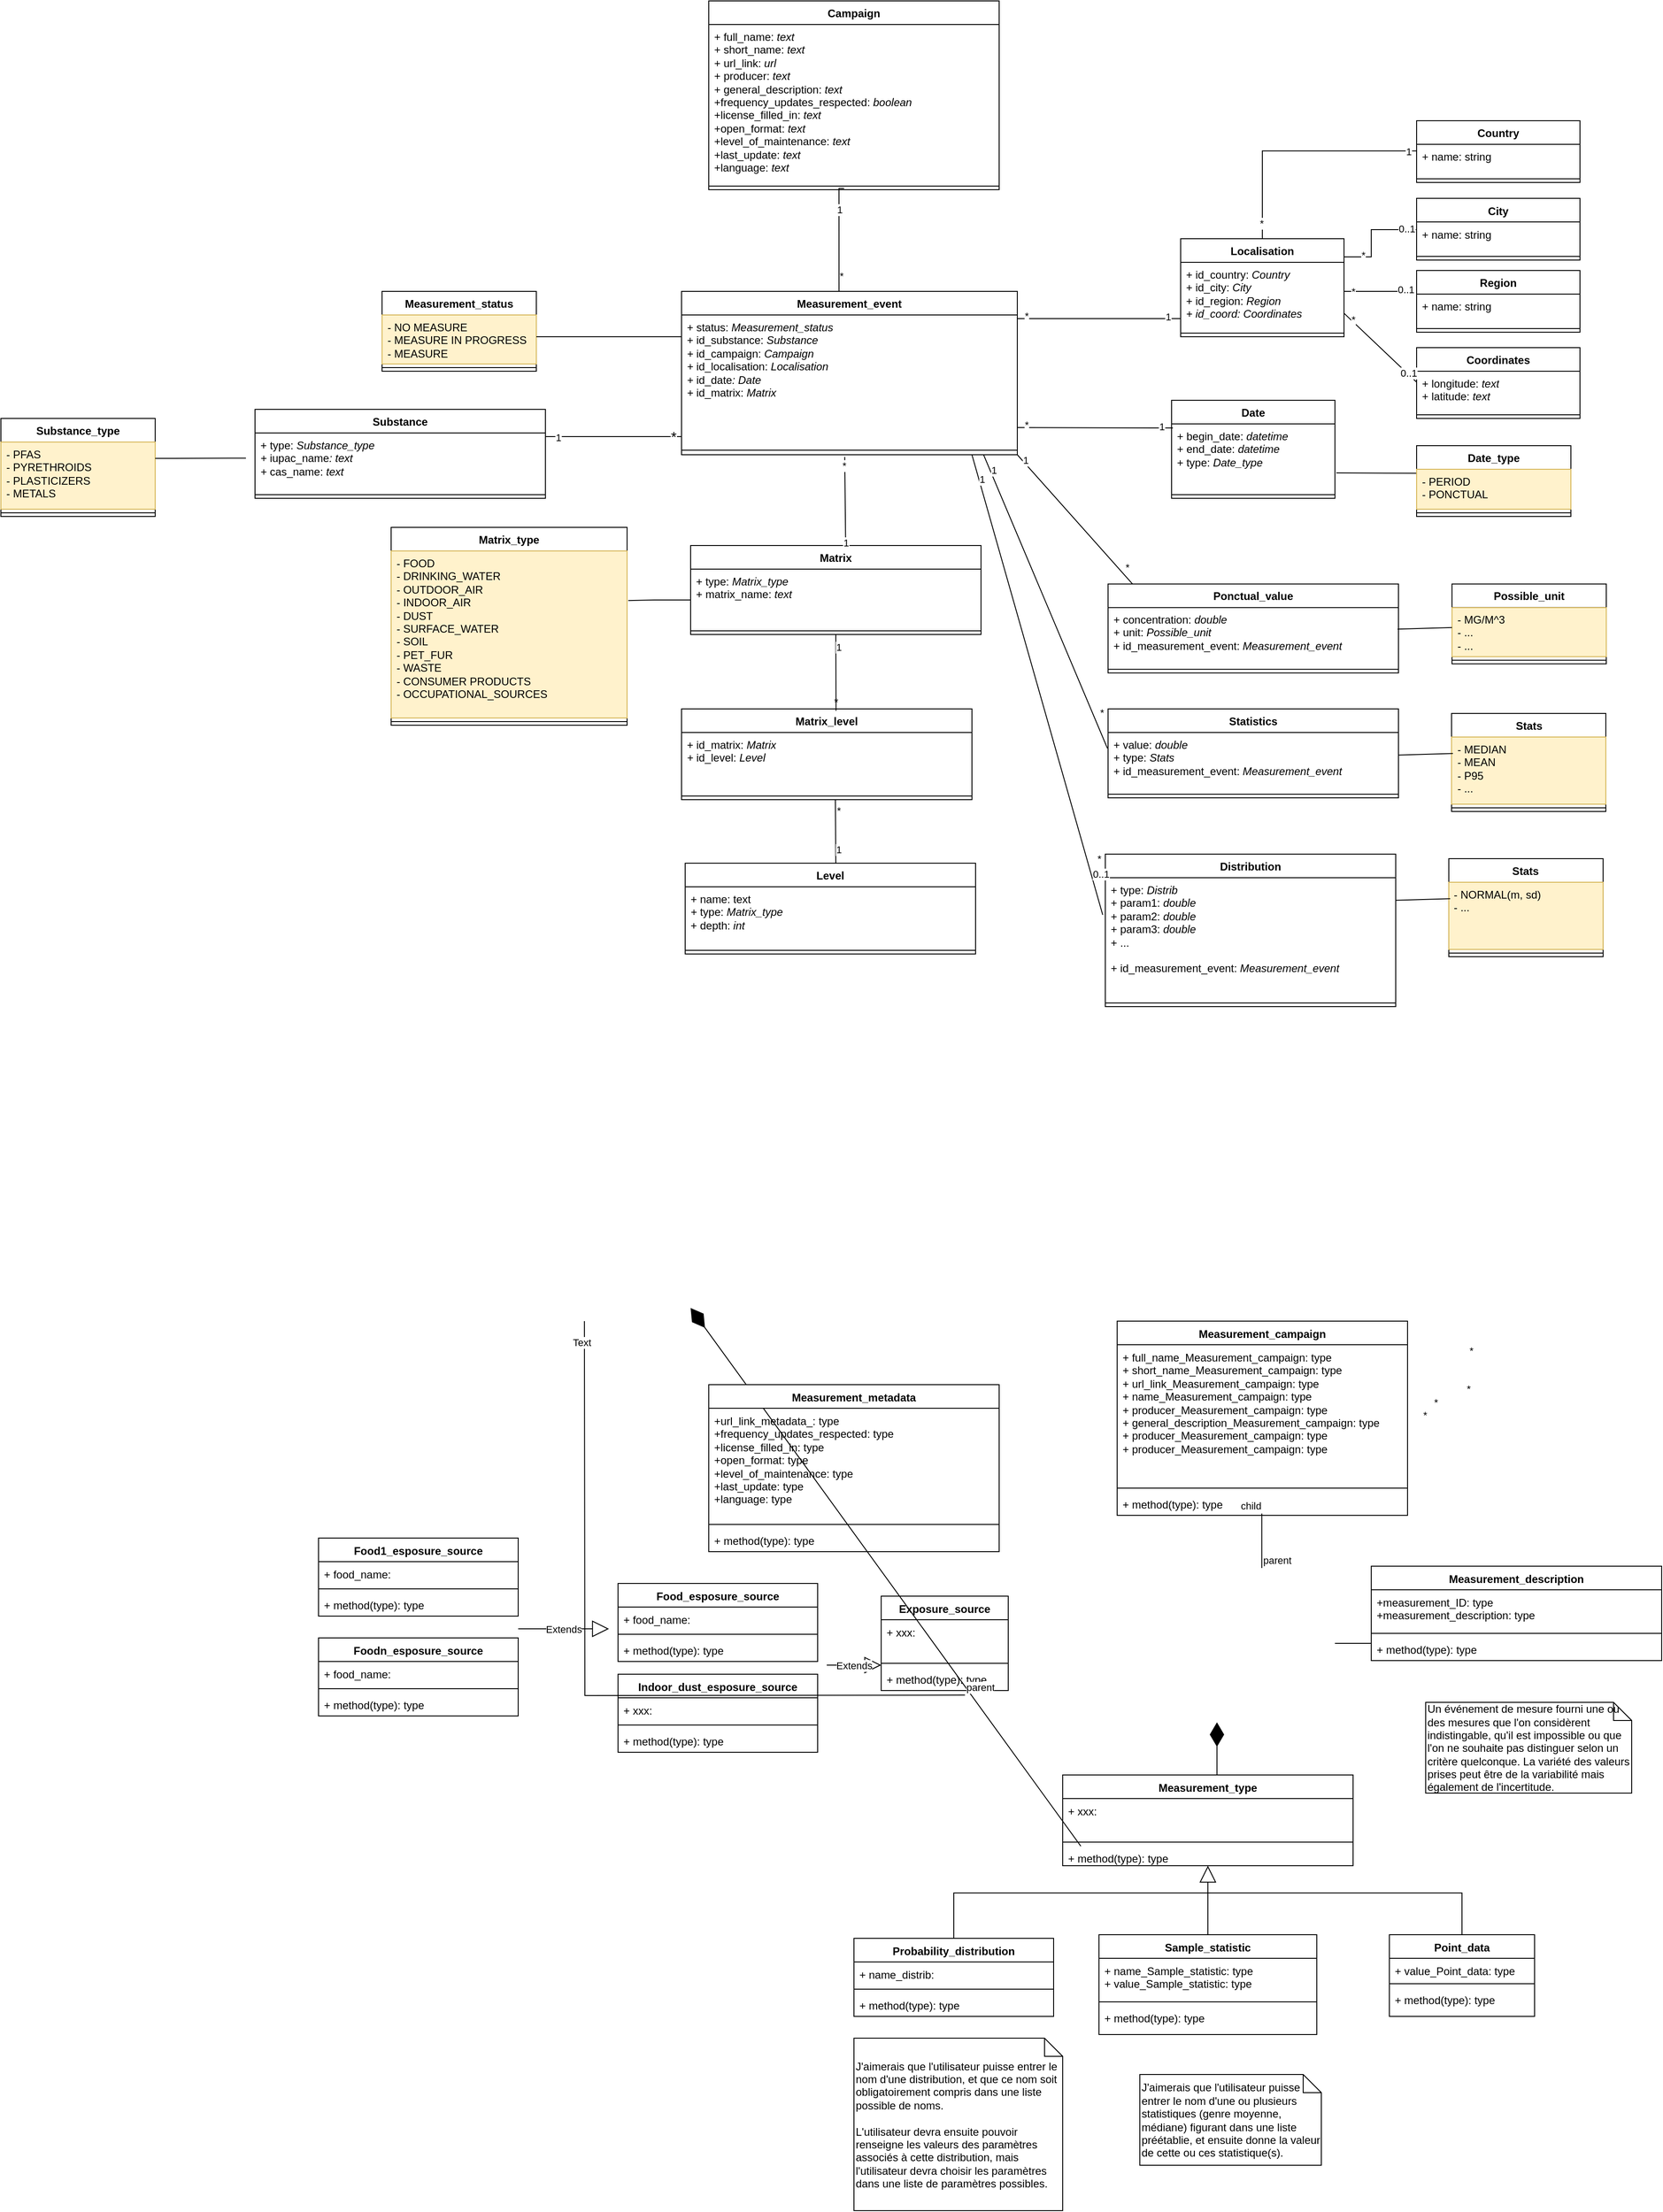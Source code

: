 <mxfile version="21.6.6" type="github">
  <diagram name="Page-1" id="vHBGrTsYqT1RuA5-FNSh">
    <mxGraphModel dx="3639" dy="2154" grid="1" gridSize="10" guides="1" tooltips="1" connect="1" arrows="1" fold="1" page="1" pageScale="1" pageWidth="827" pageHeight="1169" math="0" shadow="0">
      <root>
        <mxCell id="0" />
        <mxCell id="1" parent="0" />
        <mxCell id="SI0JAdaID6cO6t9ZGBBr-8" value="Probability_distribution" style="swimlane;fontStyle=1;align=center;verticalAlign=top;childLayout=stackLayout;horizontal=1;startSize=26;horizontalStack=0;resizeParent=1;resizeParentMax=0;resizeLast=0;collapsible=1;marginBottom=0;whiteSpace=wrap;html=1;" parent="1" vertex="1">
          <mxGeometry x="-190" y="1194.5" width="220" height="86" as="geometry" />
        </mxCell>
        <mxCell id="SI0JAdaID6cO6t9ZGBBr-9" value="+ name_distrib:&amp;nbsp;&amp;nbsp;" style="text;strokeColor=none;fillColor=none;align=left;verticalAlign=top;spacingLeft=4;spacingRight=4;overflow=hidden;rotatable=0;points=[[0,0.5],[1,0.5]];portConstraint=eastwest;whiteSpace=wrap;html=1;" parent="SI0JAdaID6cO6t9ZGBBr-8" vertex="1">
          <mxGeometry y="26" width="220" height="26" as="geometry" />
        </mxCell>
        <mxCell id="SI0JAdaID6cO6t9ZGBBr-10" value="" style="line;strokeWidth=1;fillColor=none;align=left;verticalAlign=middle;spacingTop=-1;spacingLeft=3;spacingRight=3;rotatable=0;labelPosition=right;points=[];portConstraint=eastwest;strokeColor=inherit;" parent="SI0JAdaID6cO6t9ZGBBr-8" vertex="1">
          <mxGeometry y="52" width="220" height="8" as="geometry" />
        </mxCell>
        <mxCell id="SI0JAdaID6cO6t9ZGBBr-11" value="+ method(type): type" style="text;strokeColor=none;fillColor=none;align=left;verticalAlign=top;spacingLeft=4;spacingRight=4;overflow=hidden;rotatable=0;points=[[0,0.5],[1,0.5]];portConstraint=eastwest;whiteSpace=wrap;html=1;" parent="SI0JAdaID6cO6t9ZGBBr-8" vertex="1">
          <mxGeometry y="60" width="220" height="26" as="geometry" />
        </mxCell>
        <mxCell id="SI0JAdaID6cO6t9ZGBBr-13" value="J&#39;aimerais que l&#39;utilisateur puisse entrer le nom d&#39;une distribution, et que ce nom soit obligatoirement compris dans une liste possible de noms.&lt;br&gt;&lt;br&gt;L&#39;utilisateur devra ensuite pouvoir renseigne les valeurs des paramètres associés à cette distribution, mais l&#39;utilisateur devra choisir les paramètres dans une liste de paramètres possibles." style="shape=note;size=20;whiteSpace=wrap;html=1;align=left;" parent="1" vertex="1">
          <mxGeometry x="-190" y="1304.5" width="230" height="190" as="geometry" />
        </mxCell>
        <mxCell id="SI0JAdaID6cO6t9ZGBBr-17" value="J&#39;aimerais que l&#39;utilisateur puisse entrer le nom d&#39;une ou plusieurs statistiques (genre moyenne, médiane) figurant dans une liste préétablie, et ensuite donne la valeur de cette ou ces statistique(s)." style="shape=note;size=20;whiteSpace=wrap;html=1;align=left;" parent="1" vertex="1">
          <mxGeometry x="125" y="1344.5" width="200" height="100" as="geometry" />
        </mxCell>
        <mxCell id="SI0JAdaID6cO6t9ZGBBr-18" value="Measurement_event" style="swimlane;fontStyle=1;align=center;verticalAlign=top;childLayout=stackLayout;horizontal=1;startSize=26;horizontalStack=0;resizeParent=1;resizeParentMax=0;resizeLast=0;collapsible=1;marginBottom=0;whiteSpace=wrap;html=1;" parent="1" vertex="1">
          <mxGeometry x="-380" y="-620" width="370" height="180" as="geometry" />
        </mxCell>
        <mxCell id="SI0JAdaID6cO6t9ZGBBr-19" value="&lt;div&gt;+ status: &lt;i&gt;Measurement_status&lt;/i&gt;&lt;/div&gt;&lt;div&gt;+ id_substance: &lt;i&gt;Substance&lt;/i&gt;&lt;/div&gt;&lt;div&gt;&lt;i&gt;+&lt;/i&gt; id_campaign: &lt;i&gt;Campaign&lt;/i&gt;&lt;/div&gt;&lt;div&gt;&lt;i&gt;+ &lt;/i&gt;id_localisation: &lt;i&gt;Localisation&lt;br&gt;&lt;/i&gt;&lt;/div&gt;&lt;div&gt;&lt;i&gt;+ &lt;/i&gt;id_date&lt;i&gt;: Date&lt;br&gt;&lt;/i&gt;&lt;/div&gt;&lt;div&gt;&lt;i&gt;+ &lt;/i&gt;id_matrix: &lt;i&gt;Matrix&lt;br&gt;&lt;/i&gt;&lt;/div&gt;&lt;div&gt;&lt;i&gt;&lt;br&gt;&lt;/i&gt;&lt;/div&gt;&lt;br&gt;&lt;br&gt;&amp;nbsp;&amp;nbsp;" style="text;strokeColor=none;fillColor=none;align=left;verticalAlign=top;spacingLeft=4;spacingRight=4;overflow=hidden;rotatable=0;points=[[0,0.5],[1,0.5]];portConstraint=eastwest;whiteSpace=wrap;html=1;" parent="SI0JAdaID6cO6t9ZGBBr-18" vertex="1">
          <mxGeometry y="26" width="370" height="144" as="geometry" />
        </mxCell>
        <mxCell id="SI0JAdaID6cO6t9ZGBBr-20" value="" style="line;strokeWidth=1;fillColor=none;align=left;verticalAlign=middle;spacingTop=-1;spacingLeft=3;spacingRight=3;rotatable=0;labelPosition=right;points=[];portConstraint=eastwest;strokeColor=inherit;" parent="SI0JAdaID6cO6t9ZGBBr-18" vertex="1">
          <mxGeometry y="170" width="370" height="10" as="geometry" />
        </mxCell>
        <mxCell id="SI0JAdaID6cO6t9ZGBBr-22" value="Un événement de mesure fourni une ou des mesures que l&#39;on considèrent indistingable, qu&#39;il est impossible ou que l&#39;on ne souhaite pas distinguer selon un critère quelconque. La variété des valeurs prises peut être de la variabilité mais également de l&#39;incertitude." style="shape=note;size=20;whiteSpace=wrap;html=1;align=left;" parent="1" vertex="1">
          <mxGeometry x="440" y="934.5" width="227" height="100" as="geometry" />
        </mxCell>
        <mxCell id="SI0JAdaID6cO6t9ZGBBr-23" value="Measurement_type" style="swimlane;fontStyle=1;align=center;verticalAlign=top;childLayout=stackLayout;horizontal=1;startSize=26;horizontalStack=0;resizeParent=1;resizeParentMax=0;resizeLast=0;collapsible=1;marginBottom=0;whiteSpace=wrap;html=1;" parent="1" vertex="1">
          <mxGeometry x="40" y="1014.5" width="320" height="100" as="geometry" />
        </mxCell>
        <mxCell id="SI0JAdaID6cO6t9ZGBBr-24" value="+ xxx:&lt;br&gt;" style="text;strokeColor=none;fillColor=none;align=left;verticalAlign=top;spacingLeft=4;spacingRight=4;overflow=hidden;rotatable=0;points=[[0,0.5],[1,0.5]];portConstraint=eastwest;whiteSpace=wrap;html=1;" parent="SI0JAdaID6cO6t9ZGBBr-23" vertex="1">
          <mxGeometry y="26" width="320" height="44" as="geometry" />
        </mxCell>
        <mxCell id="SI0JAdaID6cO6t9ZGBBr-25" value="" style="line;strokeWidth=1;fillColor=none;align=left;verticalAlign=middle;spacingTop=-1;spacingLeft=3;spacingRight=3;rotatable=0;labelPosition=right;points=[];portConstraint=eastwest;strokeColor=inherit;" parent="SI0JAdaID6cO6t9ZGBBr-23" vertex="1">
          <mxGeometry y="70" width="320" height="8" as="geometry" />
        </mxCell>
        <mxCell id="SI0JAdaID6cO6t9ZGBBr-26" value="+ method(type): type" style="text;strokeColor=none;fillColor=none;align=left;verticalAlign=top;spacingLeft=4;spacingRight=4;overflow=hidden;rotatable=0;points=[[0,0.5],[1,0.5]];portConstraint=eastwest;whiteSpace=wrap;html=1;" parent="SI0JAdaID6cO6t9ZGBBr-23" vertex="1">
          <mxGeometry y="78" width="320" height="22" as="geometry" />
        </mxCell>
        <mxCell id="SI0JAdaID6cO6t9ZGBBr-33" value="Sample_statistic" style="swimlane;fontStyle=1;align=center;verticalAlign=top;childLayout=stackLayout;horizontal=1;startSize=26;horizontalStack=0;resizeParent=1;resizeParentMax=0;resizeLast=0;collapsible=1;marginBottom=0;whiteSpace=wrap;html=1;" parent="1" vertex="1">
          <mxGeometry x="80" y="1190.5" width="240" height="110" as="geometry" />
        </mxCell>
        <mxCell id="SI0JAdaID6cO6t9ZGBBr-34" value="+ name_Sample_statistic: type&lt;br style=&quot;border-color: var(--border-color);&quot;&gt;+ value_Sample_statistic: type" style="text;strokeColor=none;fillColor=none;align=left;verticalAlign=top;spacingLeft=4;spacingRight=4;overflow=hidden;rotatable=0;points=[[0,0.5],[1,0.5]];portConstraint=eastwest;whiteSpace=wrap;html=1;" parent="SI0JAdaID6cO6t9ZGBBr-33" vertex="1">
          <mxGeometry y="26" width="240" height="44" as="geometry" />
        </mxCell>
        <mxCell id="SI0JAdaID6cO6t9ZGBBr-35" value="" style="line;strokeWidth=1;fillColor=none;align=left;verticalAlign=middle;spacingTop=-1;spacingLeft=3;spacingRight=3;rotatable=0;labelPosition=right;points=[];portConstraint=eastwest;strokeColor=inherit;" parent="SI0JAdaID6cO6t9ZGBBr-33" vertex="1">
          <mxGeometry y="70" width="240" height="8" as="geometry" />
        </mxCell>
        <mxCell id="SI0JAdaID6cO6t9ZGBBr-36" value="+ method(type): type" style="text;strokeColor=none;fillColor=none;align=left;verticalAlign=top;spacingLeft=4;spacingRight=4;overflow=hidden;rotatable=0;points=[[0,0.5],[1,0.5]];portConstraint=eastwest;whiteSpace=wrap;html=1;" parent="SI0JAdaID6cO6t9ZGBBr-33" vertex="1">
          <mxGeometry y="78" width="240" height="32" as="geometry" />
        </mxCell>
        <mxCell id="SI0JAdaID6cO6t9ZGBBr-37" value="Point_data" style="swimlane;fontStyle=1;align=center;verticalAlign=top;childLayout=stackLayout;horizontal=1;startSize=26;horizontalStack=0;resizeParent=1;resizeParentMax=0;resizeLast=0;collapsible=1;marginBottom=0;whiteSpace=wrap;html=1;" parent="1" vertex="1">
          <mxGeometry x="400" y="1190.5" width="160" height="90" as="geometry" />
        </mxCell>
        <mxCell id="SI0JAdaID6cO6t9ZGBBr-38" value="+ value_Point_data: type" style="text;strokeColor=none;fillColor=none;align=left;verticalAlign=top;spacingLeft=4;spacingRight=4;overflow=hidden;rotatable=0;points=[[0,0.5],[1,0.5]];portConstraint=eastwest;whiteSpace=wrap;html=1;" parent="SI0JAdaID6cO6t9ZGBBr-37" vertex="1">
          <mxGeometry y="26" width="160" height="24" as="geometry" />
        </mxCell>
        <mxCell id="SI0JAdaID6cO6t9ZGBBr-39" value="" style="line;strokeWidth=1;fillColor=none;align=left;verticalAlign=middle;spacingTop=-1;spacingLeft=3;spacingRight=3;rotatable=0;labelPosition=right;points=[];portConstraint=eastwest;strokeColor=inherit;" parent="SI0JAdaID6cO6t9ZGBBr-37" vertex="1">
          <mxGeometry y="50" width="160" height="8" as="geometry" />
        </mxCell>
        <mxCell id="SI0JAdaID6cO6t9ZGBBr-40" value="+ method(type): type" style="text;strokeColor=none;fillColor=none;align=left;verticalAlign=top;spacingLeft=4;spacingRight=4;overflow=hidden;rotatable=0;points=[[0,0.5],[1,0.5]];portConstraint=eastwest;whiteSpace=wrap;html=1;" parent="SI0JAdaID6cO6t9ZGBBr-37" vertex="1">
          <mxGeometry y="58" width="160" height="32" as="geometry" />
        </mxCell>
        <mxCell id="SI0JAdaID6cO6t9ZGBBr-50" value="" style="endArrow=block;endSize=16;endFill=0;html=1;rounded=0;exitX=0.5;exitY=0;exitDx=0;exitDy=0;edgeStyle=orthogonalEdgeStyle;" parent="1" source="SI0JAdaID6cO6t9ZGBBr-8" edge="1">
          <mxGeometry width="160" relative="1" as="geometry">
            <mxPoint x="-20" y="1124.5" as="sourcePoint" />
            <mxPoint x="200" y="1114.5" as="targetPoint" />
            <Array as="points">
              <mxPoint x="-80" y="1144.5" />
              <mxPoint x="200" y="1144.5" />
            </Array>
            <mxPoint as="offset" />
          </mxGeometry>
        </mxCell>
        <mxCell id="SI0JAdaID6cO6t9ZGBBr-60" value="" style="endArrow=none;html=1;edgeStyle=orthogonalEdgeStyle;rounded=0;exitX=0.5;exitY=0;exitDx=0;exitDy=0;entryX=0.5;entryY=0;entryDx=0;entryDy=0;" parent="1" source="SI0JAdaID6cO6t9ZGBBr-33" target="SI0JAdaID6cO6t9ZGBBr-37" edge="1">
          <mxGeometry relative="1" as="geometry">
            <mxPoint x="200" y="1184.5" as="sourcePoint" />
            <mxPoint x="480" y="1184.5" as="targetPoint" />
            <Array as="points">
              <mxPoint x="200" y="1144.5" />
              <mxPoint x="480" y="1144.5" />
            </Array>
          </mxGeometry>
        </mxCell>
        <mxCell id="SI0JAdaID6cO6t9ZGBBr-64" value="Food_esposure_source" style="swimlane;fontStyle=1;align=center;verticalAlign=top;childLayout=stackLayout;horizontal=1;startSize=26;horizontalStack=0;resizeParent=1;resizeParentMax=0;resizeLast=0;collapsible=1;marginBottom=0;whiteSpace=wrap;html=1;" parent="1" vertex="1">
          <mxGeometry x="-450" y="803.5" width="220" height="86" as="geometry" />
        </mxCell>
        <mxCell id="SI0JAdaID6cO6t9ZGBBr-65" value="+ food_name:&amp;nbsp;&amp;nbsp;" style="text;strokeColor=none;fillColor=none;align=left;verticalAlign=top;spacingLeft=4;spacingRight=4;overflow=hidden;rotatable=0;points=[[0,0.5],[1,0.5]];portConstraint=eastwest;whiteSpace=wrap;html=1;" parent="SI0JAdaID6cO6t9ZGBBr-64" vertex="1">
          <mxGeometry y="26" width="220" height="26" as="geometry" />
        </mxCell>
        <mxCell id="SI0JAdaID6cO6t9ZGBBr-66" value="" style="line;strokeWidth=1;fillColor=none;align=left;verticalAlign=middle;spacingTop=-1;spacingLeft=3;spacingRight=3;rotatable=0;labelPosition=right;points=[];portConstraint=eastwest;strokeColor=inherit;" parent="SI0JAdaID6cO6t9ZGBBr-64" vertex="1">
          <mxGeometry y="52" width="220" height="8" as="geometry" />
        </mxCell>
        <mxCell id="SI0JAdaID6cO6t9ZGBBr-67" value="+ method(type): type" style="text;strokeColor=none;fillColor=none;align=left;verticalAlign=top;spacingLeft=4;spacingRight=4;overflow=hidden;rotatable=0;points=[[0,0.5],[1,0.5]];portConstraint=eastwest;whiteSpace=wrap;html=1;" parent="SI0JAdaID6cO6t9ZGBBr-64" vertex="1">
          <mxGeometry y="60" width="220" height="26" as="geometry" />
        </mxCell>
        <mxCell id="SI0JAdaID6cO6t9ZGBBr-68" value="Indoor_dust_esposure_source" style="swimlane;fontStyle=1;align=center;verticalAlign=top;childLayout=stackLayout;horizontal=1;startSize=26;horizontalStack=0;resizeParent=1;resizeParentMax=0;resizeLast=0;collapsible=1;marginBottom=0;whiteSpace=wrap;html=1;" parent="1" vertex="1">
          <mxGeometry x="-450" y="903.5" width="220" height="86" as="geometry" />
        </mxCell>
        <mxCell id="SI0JAdaID6cO6t9ZGBBr-69" value="+ xxx:&amp;nbsp;&amp;nbsp;" style="text;strokeColor=none;fillColor=none;align=left;verticalAlign=top;spacingLeft=4;spacingRight=4;overflow=hidden;rotatable=0;points=[[0,0.5],[1,0.5]];portConstraint=eastwest;whiteSpace=wrap;html=1;" parent="SI0JAdaID6cO6t9ZGBBr-68" vertex="1">
          <mxGeometry y="26" width="220" height="26" as="geometry" />
        </mxCell>
        <mxCell id="SI0JAdaID6cO6t9ZGBBr-70" value="" style="line;strokeWidth=1;fillColor=none;align=left;verticalAlign=middle;spacingTop=-1;spacingLeft=3;spacingRight=3;rotatable=0;labelPosition=right;points=[];portConstraint=eastwest;strokeColor=inherit;" parent="SI0JAdaID6cO6t9ZGBBr-68" vertex="1">
          <mxGeometry y="52" width="220" height="8" as="geometry" />
        </mxCell>
        <mxCell id="SI0JAdaID6cO6t9ZGBBr-71" value="+ method(type): type" style="text;strokeColor=none;fillColor=none;align=left;verticalAlign=top;spacingLeft=4;spacingRight=4;overflow=hidden;rotatable=0;points=[[0,0.5],[1,0.5]];portConstraint=eastwest;whiteSpace=wrap;html=1;" parent="SI0JAdaID6cO6t9ZGBBr-68" vertex="1">
          <mxGeometry y="60" width="220" height="26" as="geometry" />
        </mxCell>
        <mxCell id="SI0JAdaID6cO6t9ZGBBr-77" value="Extends" style="endArrow=block;endSize=16;endFill=0;html=1;rounded=0;" parent="SI0JAdaID6cO6t9ZGBBr-68" edge="1">
          <mxGeometry width="160" relative="1" as="geometry">
            <mxPoint x="230" y="-10" as="sourcePoint" />
            <mxPoint x="290" y="-10" as="targetPoint" />
          </mxGeometry>
        </mxCell>
        <mxCell id="SI0JAdaID6cO6t9ZGBBr-78" value="Food1_esposure_source" style="swimlane;fontStyle=1;align=center;verticalAlign=top;childLayout=stackLayout;horizontal=1;startSize=26;horizontalStack=0;resizeParent=1;resizeParentMax=0;resizeLast=0;collapsible=1;marginBottom=0;whiteSpace=wrap;html=1;" parent="1" vertex="1">
          <mxGeometry x="-780" y="753.5" width="220" height="86" as="geometry" />
        </mxCell>
        <mxCell id="SI0JAdaID6cO6t9ZGBBr-79" value="+ food_name:&amp;nbsp;&amp;nbsp;" style="text;strokeColor=none;fillColor=none;align=left;verticalAlign=top;spacingLeft=4;spacingRight=4;overflow=hidden;rotatable=0;points=[[0,0.5],[1,0.5]];portConstraint=eastwest;whiteSpace=wrap;html=1;" parent="SI0JAdaID6cO6t9ZGBBr-78" vertex="1">
          <mxGeometry y="26" width="220" height="26" as="geometry" />
        </mxCell>
        <mxCell id="SI0JAdaID6cO6t9ZGBBr-80" value="" style="line;strokeWidth=1;fillColor=none;align=left;verticalAlign=middle;spacingTop=-1;spacingLeft=3;spacingRight=3;rotatable=0;labelPosition=right;points=[];portConstraint=eastwest;strokeColor=inherit;" parent="SI0JAdaID6cO6t9ZGBBr-78" vertex="1">
          <mxGeometry y="52" width="220" height="8" as="geometry" />
        </mxCell>
        <mxCell id="SI0JAdaID6cO6t9ZGBBr-81" value="+ method(type): type" style="text;strokeColor=none;fillColor=none;align=left;verticalAlign=top;spacingLeft=4;spacingRight=4;overflow=hidden;rotatable=0;points=[[0,0.5],[1,0.5]];portConstraint=eastwest;whiteSpace=wrap;html=1;" parent="SI0JAdaID6cO6t9ZGBBr-78" vertex="1">
          <mxGeometry y="60" width="220" height="26" as="geometry" />
        </mxCell>
        <mxCell id="SI0JAdaID6cO6t9ZGBBr-82" value="Foodn_esposure_source" style="swimlane;fontStyle=1;align=center;verticalAlign=top;childLayout=stackLayout;horizontal=1;startSize=26;horizontalStack=0;resizeParent=1;resizeParentMax=0;resizeLast=0;collapsible=1;marginBottom=0;whiteSpace=wrap;html=1;" parent="1" vertex="1">
          <mxGeometry x="-780" y="863.5" width="220" height="86" as="geometry" />
        </mxCell>
        <mxCell id="SI0JAdaID6cO6t9ZGBBr-83" value="+ food_name:&amp;nbsp;&amp;nbsp;" style="text;strokeColor=none;fillColor=none;align=left;verticalAlign=top;spacingLeft=4;spacingRight=4;overflow=hidden;rotatable=0;points=[[0,0.5],[1,0.5]];portConstraint=eastwest;whiteSpace=wrap;html=1;" parent="SI0JAdaID6cO6t9ZGBBr-82" vertex="1">
          <mxGeometry y="26" width="220" height="26" as="geometry" />
        </mxCell>
        <mxCell id="SI0JAdaID6cO6t9ZGBBr-84" value="" style="line;strokeWidth=1;fillColor=none;align=left;verticalAlign=middle;spacingTop=-1;spacingLeft=3;spacingRight=3;rotatable=0;labelPosition=right;points=[];portConstraint=eastwest;strokeColor=inherit;" parent="SI0JAdaID6cO6t9ZGBBr-82" vertex="1">
          <mxGeometry y="52" width="220" height="8" as="geometry" />
        </mxCell>
        <mxCell id="SI0JAdaID6cO6t9ZGBBr-85" value="+ method(type): type" style="text;strokeColor=none;fillColor=none;align=left;verticalAlign=top;spacingLeft=4;spacingRight=4;overflow=hidden;rotatable=0;points=[[0,0.5],[1,0.5]];portConstraint=eastwest;whiteSpace=wrap;html=1;" parent="SI0JAdaID6cO6t9ZGBBr-82" vertex="1">
          <mxGeometry y="60" width="220" height="26" as="geometry" />
        </mxCell>
        <mxCell id="SI0JAdaID6cO6t9ZGBBr-87" value="Extends" style="endArrow=block;endSize=16;endFill=0;html=1;rounded=0;" parent="1" edge="1">
          <mxGeometry width="160" relative="1" as="geometry">
            <mxPoint x="-560" y="853.5" as="sourcePoint" />
            <mxPoint x="-460" y="853.5" as="targetPoint" />
            <Array as="points">
              <mxPoint x="-560" y="853.5" />
            </Array>
          </mxGeometry>
        </mxCell>
        <mxCell id="SI0JAdaID6cO6t9ZGBBr-91" value="" style="endArrow=diamondThin;endFill=1;endSize=24;html=1;rounded=0;" parent="1" edge="1">
          <mxGeometry width="160" relative="1" as="geometry">
            <mxPoint x="210" y="994.5" as="sourcePoint" />
            <mxPoint x="210" y="956.5" as="targetPoint" />
            <Array as="points">
              <mxPoint x="210" y="1014.5" />
            </Array>
          </mxGeometry>
        </mxCell>
        <mxCell id="SI0JAdaID6cO6t9ZGBBr-92" value="Exposure_source" style="swimlane;fontStyle=1;align=center;verticalAlign=top;childLayout=stackLayout;horizontal=1;startSize=26;horizontalStack=0;resizeParent=1;resizeParentMax=0;resizeLast=0;collapsible=1;marginBottom=0;whiteSpace=wrap;html=1;" parent="1" vertex="1">
          <mxGeometry x="-160" y="817.5" width="140" height="104" as="geometry" />
        </mxCell>
        <mxCell id="SI0JAdaID6cO6t9ZGBBr-93" value="+ xxx:&lt;br&gt;" style="text;strokeColor=none;fillColor=none;align=left;verticalAlign=top;spacingLeft=4;spacingRight=4;overflow=hidden;rotatable=0;points=[[0,0.5],[1,0.5]];portConstraint=eastwest;whiteSpace=wrap;html=1;" parent="SI0JAdaID6cO6t9ZGBBr-92" vertex="1">
          <mxGeometry y="26" width="140" height="44" as="geometry" />
        </mxCell>
        <mxCell id="SI0JAdaID6cO6t9ZGBBr-94" value="" style="line;strokeWidth=1;fillColor=none;align=left;verticalAlign=middle;spacingTop=-1;spacingLeft=3;spacingRight=3;rotatable=0;labelPosition=right;points=[];portConstraint=eastwest;strokeColor=inherit;" parent="SI0JAdaID6cO6t9ZGBBr-92" vertex="1">
          <mxGeometry y="70" width="140" height="8" as="geometry" />
        </mxCell>
        <mxCell id="SI0JAdaID6cO6t9ZGBBr-95" value="+ method(type): type" style="text;strokeColor=none;fillColor=none;align=left;verticalAlign=top;spacingLeft=4;spacingRight=4;overflow=hidden;rotatable=0;points=[[0,0.5],[1,0.5]];portConstraint=eastwest;whiteSpace=wrap;html=1;" parent="SI0JAdaID6cO6t9ZGBBr-92" vertex="1">
          <mxGeometry y="78" width="140" height="26" as="geometry" />
        </mxCell>
        <mxCell id="SI0JAdaID6cO6t9ZGBBr-97" value="" style="endArrow=diamondThin;endFill=1;endSize=24;html=1;rounded=0;exitX=1;exitY=0.5;exitDx=0;exitDy=0;entryX=0;entryY=0.5;entryDx=0;entryDy=0;" parent="1" edge="1">
          <mxGeometry width="160" relative="1" as="geometry">
            <mxPoint x="60" y="1093" as="sourcePoint" />
            <mxPoint x="-370.0" y="500" as="targetPoint" />
            <Array as="points" />
          </mxGeometry>
        </mxCell>
        <mxCell id="SI0JAdaID6cO6t9ZGBBr-98" value="Measurement_campaign" style="swimlane;fontStyle=1;align=center;verticalAlign=top;childLayout=stackLayout;horizontal=1;startSize=26;horizontalStack=0;resizeParent=1;resizeParentMax=0;resizeLast=0;collapsible=1;marginBottom=0;whiteSpace=wrap;html=1;" parent="1" vertex="1">
          <mxGeometry x="100" y="514.5" width="320" height="214" as="geometry" />
        </mxCell>
        <mxCell id="SI0JAdaID6cO6t9ZGBBr-99" value="+ full_name_Measurement_campaign: type&lt;br&gt;+ short_name_Measurement_campaign: type&lt;br&gt;+ url_link_Measurement_campaign: type&lt;br&gt;+ name_Measurement_campaign: type&lt;br&gt;+ producer_Measurement_campaign: type&lt;br&gt;+ general_description_Measurement_campaign: type&lt;br&gt;+ producer_Measurement_campaign: type&lt;br&gt;+ producer_Measurement_campaign: type&lt;br&gt;" style="text;strokeColor=none;fillColor=none;align=left;verticalAlign=top;spacingLeft=4;spacingRight=4;overflow=hidden;rotatable=0;points=[[0,0.5],[1,0.5]];portConstraint=eastwest;whiteSpace=wrap;html=1;" parent="SI0JAdaID6cO6t9ZGBBr-98" vertex="1">
          <mxGeometry y="26" width="320" height="154" as="geometry" />
        </mxCell>
        <mxCell id="SI0JAdaID6cO6t9ZGBBr-100" value="" style="line;strokeWidth=1;fillColor=none;align=left;verticalAlign=middle;spacingTop=-1;spacingLeft=3;spacingRight=3;rotatable=0;labelPosition=right;points=[];portConstraint=eastwest;strokeColor=inherit;" parent="SI0JAdaID6cO6t9ZGBBr-98" vertex="1">
          <mxGeometry y="180" width="320" height="8" as="geometry" />
        </mxCell>
        <mxCell id="SI0JAdaID6cO6t9ZGBBr-101" value="+ method(type): type" style="text;strokeColor=none;fillColor=none;align=left;verticalAlign=top;spacingLeft=4;spacingRight=4;overflow=hidden;rotatable=0;points=[[0,0.5],[1,0.5]];portConstraint=eastwest;whiteSpace=wrap;html=1;" parent="SI0JAdaID6cO6t9ZGBBr-98" vertex="1">
          <mxGeometry y="188" width="320" height="26" as="geometry" />
        </mxCell>
        <mxCell id="SI0JAdaID6cO6t9ZGBBr-108" value="" style="line;strokeWidth=1;fillColor=none;align=left;verticalAlign=middle;spacingTop=-1;spacingLeft=3;spacingRight=3;rotatable=0;labelPosition=right;points=[];portConstraint=eastwest;strokeColor=inherit;" parent="1" vertex="1">
          <mxGeometry x="340" y="865.5" width="40" height="8" as="geometry" />
        </mxCell>
        <mxCell id="SI0JAdaID6cO6t9ZGBBr-109" value="Measurement_description" style="swimlane;fontStyle=1;align=center;verticalAlign=top;childLayout=stackLayout;horizontal=1;startSize=26;horizontalStack=0;resizeParent=1;resizeParentMax=0;resizeLast=0;collapsible=1;marginBottom=0;whiteSpace=wrap;html=1;" parent="1" vertex="1">
          <mxGeometry x="380" y="784.5" width="320" height="104" as="geometry" />
        </mxCell>
        <mxCell id="SI0JAdaID6cO6t9ZGBBr-110" value="+measurement_ID: type&lt;br&gt;+measurement_description: type" style="text;strokeColor=none;fillColor=none;align=left;verticalAlign=top;spacingLeft=4;spacingRight=4;overflow=hidden;rotatable=0;points=[[0,0.5],[1,0.5]];portConstraint=eastwest;whiteSpace=wrap;html=1;" parent="SI0JAdaID6cO6t9ZGBBr-109" vertex="1">
          <mxGeometry y="26" width="320" height="44" as="geometry" />
        </mxCell>
        <mxCell id="SI0JAdaID6cO6t9ZGBBr-111" value="" style="line;strokeWidth=1;fillColor=none;align=left;verticalAlign=middle;spacingTop=-1;spacingLeft=3;spacingRight=3;rotatable=0;labelPosition=right;points=[];portConstraint=eastwest;strokeColor=inherit;" parent="SI0JAdaID6cO6t9ZGBBr-109" vertex="1">
          <mxGeometry y="70" width="320" height="8" as="geometry" />
        </mxCell>
        <mxCell id="SI0JAdaID6cO6t9ZGBBr-112" value="+ method(type): type" style="text;strokeColor=none;fillColor=none;align=left;verticalAlign=top;spacingLeft=4;spacingRight=4;overflow=hidden;rotatable=0;points=[[0,0.5],[1,0.5]];portConstraint=eastwest;whiteSpace=wrap;html=1;" parent="SI0JAdaID6cO6t9ZGBBr-109" vertex="1">
          <mxGeometry y="78" width="320" height="26" as="geometry" />
        </mxCell>
        <mxCell id="SI0JAdaID6cO6t9ZGBBr-113" value="Measurement_metadata" style="swimlane;fontStyle=1;align=center;verticalAlign=top;childLayout=stackLayout;horizontal=1;startSize=26;horizontalStack=0;resizeParent=1;resizeParentMax=0;resizeLast=0;collapsible=1;marginBottom=0;whiteSpace=wrap;html=1;" parent="1" vertex="1">
          <mxGeometry x="-350" y="584.5" width="320" height="184" as="geometry" />
        </mxCell>
        <mxCell id="SI0JAdaID6cO6t9ZGBBr-114" value="+url_link_metadata_: type&lt;br&gt;+frequency_updates_respected: type&lt;br&gt;+license_filled_in: type&lt;br&gt;+open_format: type&lt;br&gt;+level_of_maintenance: type&lt;br&gt;+last_update: type&lt;br&gt;+language: type&lt;br&gt;" style="text;strokeColor=none;fillColor=none;align=left;verticalAlign=top;spacingLeft=4;spacingRight=4;overflow=hidden;rotatable=0;points=[[0,0.5],[1,0.5]];portConstraint=eastwest;whiteSpace=wrap;html=1;" parent="SI0JAdaID6cO6t9ZGBBr-113" vertex="1">
          <mxGeometry y="26" width="320" height="124" as="geometry" />
        </mxCell>
        <mxCell id="SI0JAdaID6cO6t9ZGBBr-115" value="" style="line;strokeWidth=1;fillColor=none;align=left;verticalAlign=middle;spacingTop=-1;spacingLeft=3;spacingRight=3;rotatable=0;labelPosition=right;points=[];portConstraint=eastwest;strokeColor=inherit;" parent="SI0JAdaID6cO6t9ZGBBr-113" vertex="1">
          <mxGeometry y="150" width="320" height="8" as="geometry" />
        </mxCell>
        <mxCell id="SI0JAdaID6cO6t9ZGBBr-116" value="+ method(type): type" style="text;strokeColor=none;fillColor=none;align=left;verticalAlign=top;spacingLeft=4;spacingRight=4;overflow=hidden;rotatable=0;points=[[0,0.5],[1,0.5]];portConstraint=eastwest;whiteSpace=wrap;html=1;" parent="SI0JAdaID6cO6t9ZGBBr-113" vertex="1">
          <mxGeometry y="158" width="320" height="26" as="geometry" />
        </mxCell>
        <mxCell id="SI0JAdaID6cO6t9ZGBBr-124" value="" style="endArrow=none;html=1;edgeStyle=orthogonalEdgeStyle;rounded=0;" parent="1" edge="1">
          <mxGeometry relative="1" as="geometry">
            <mxPoint x="259.41" y="786.5" as="sourcePoint" />
            <mxPoint x="259.41" y="726.5" as="targetPoint" />
            <Array as="points">
              <mxPoint x="259.41" y="756.5" />
              <mxPoint x="259.41" y="756.5" />
            </Array>
          </mxGeometry>
        </mxCell>
        <mxCell id="SI0JAdaID6cO6t9ZGBBr-125" value="parent" style="edgeLabel;resizable=0;html=1;align=left;verticalAlign=bottom;" parent="SI0JAdaID6cO6t9ZGBBr-124" connectable="0" vertex="1">
          <mxGeometry x="-1" relative="1" as="geometry" />
        </mxCell>
        <mxCell id="SI0JAdaID6cO6t9ZGBBr-126" value="child" style="edgeLabel;resizable=0;html=1;align=right;verticalAlign=bottom;" parent="SI0JAdaID6cO6t9ZGBBr-124" connectable="0" vertex="1">
          <mxGeometry x="1" relative="1" as="geometry" />
        </mxCell>
        <mxCell id="SI0JAdaID6cO6t9ZGBBr-130" value="" style="endArrow=none;html=1;edgeStyle=orthogonalEdgeStyle;rounded=0;exitX=0.998;exitY=0.274;exitDx=0;exitDy=0;exitPerimeter=0;entryX=0;entryY=0.115;entryDx=0;entryDy=0;entryPerimeter=0;" parent="1" edge="1">
          <mxGeometry relative="1" as="geometry">
            <mxPoint x="-67.67" y="926.516" as="sourcePoint" />
            <mxPoint x="-487.03" y="514.5" as="targetPoint" />
          </mxGeometry>
        </mxCell>
        <mxCell id="SI0JAdaID6cO6t9ZGBBr-131" value="parent" style="edgeLabel;resizable=0;html=1;align=left;verticalAlign=bottom;" parent="SI0JAdaID6cO6t9ZGBBr-130" connectable="0" vertex="1">
          <mxGeometry x="-1" relative="1" as="geometry" />
        </mxCell>
        <mxCell id="VvgGewaTuvllS4AL0zH4-1" value="Text" style="edgeLabel;html=1;align=center;verticalAlign=middle;resizable=0;points=[];" vertex="1" connectable="0" parent="SI0JAdaID6cO6t9ZGBBr-130">
          <mxGeometry x="0.945" y="3" relative="1" as="geometry">
            <mxPoint as="offset" />
          </mxGeometry>
        </mxCell>
        <mxCell id="VvgGewaTuvllS4AL0zH4-2" value="Measurement_status" style="swimlane;fontStyle=1;align=center;verticalAlign=top;childLayout=stackLayout;horizontal=1;startSize=26;horizontalStack=0;resizeParent=1;resizeParentMax=0;resizeLast=0;collapsible=1;marginBottom=0;whiteSpace=wrap;html=1;" vertex="1" parent="1">
          <mxGeometry x="-710" y="-620" width="170" height="88" as="geometry" />
        </mxCell>
        <mxCell id="VvgGewaTuvllS4AL0zH4-3" value="&lt;div&gt;- NO MEASURE&lt;/div&gt;&lt;div&gt;- MEASURE IN PROGRESS&lt;/div&gt;&lt;div&gt;- MEASURE&lt;br&gt;&lt;/div&gt;" style="text;strokeColor=#d6b656;fillColor=#fff2cc;align=left;verticalAlign=top;spacingLeft=4;spacingRight=4;overflow=hidden;rotatable=0;points=[[0,0.5],[1,0.5]];portConstraint=eastwest;whiteSpace=wrap;html=1;" vertex="1" parent="VvgGewaTuvllS4AL0zH4-2">
          <mxGeometry y="26" width="170" height="54" as="geometry" />
        </mxCell>
        <mxCell id="VvgGewaTuvllS4AL0zH4-4" value="" style="line;strokeWidth=1;fillColor=none;align=left;verticalAlign=middle;spacingTop=-1;spacingLeft=3;spacingRight=3;rotatable=0;labelPosition=right;points=[];portConstraint=eastwest;strokeColor=inherit;" vertex="1" parent="VvgGewaTuvllS4AL0zH4-2">
          <mxGeometry y="80" width="170" height="8" as="geometry" />
        </mxCell>
        <mxCell id="VvgGewaTuvllS4AL0zH4-6" value="" style="endArrow=none;html=1;edgeStyle=orthogonalEdgeStyle;rounded=0;" edge="1" parent="1">
          <mxGeometry relative="1" as="geometry">
            <mxPoint x="-540" y="-570" as="sourcePoint" />
            <mxPoint x="-380" y="-570" as="targetPoint" />
            <Array as="points">
              <mxPoint x="-460" y="-570" />
              <mxPoint x="-460" y="-570" />
            </Array>
          </mxGeometry>
        </mxCell>
        <mxCell id="VvgGewaTuvllS4AL0zH4-9" value="Level" style="swimlane;fontStyle=1;align=center;verticalAlign=top;childLayout=stackLayout;horizontal=1;startSize=26;horizontalStack=0;resizeParent=1;resizeParentMax=0;resizeLast=0;collapsible=1;marginBottom=0;whiteSpace=wrap;html=1;" vertex="1" parent="1">
          <mxGeometry x="-376" y="10" width="320" height="100" as="geometry" />
        </mxCell>
        <mxCell id="VvgGewaTuvllS4AL0zH4-10" value="&lt;div&gt;+ name: text&lt;i&gt;&lt;br&gt;&lt;/i&gt;&lt;/div&gt;&lt;div&gt;&lt;i&gt;+ &lt;/i&gt;type:&lt;i&gt; Matrix_type &lt;br&gt;&lt;/i&gt;&lt;/div&gt;&lt;div&gt;+ depth: &lt;i&gt;int&lt;/i&gt;&lt;br&gt;&lt;/div&gt;" style="text;strokeColor=none;fillColor=none;align=left;verticalAlign=top;spacingLeft=4;spacingRight=4;overflow=hidden;rotatable=0;points=[[0,0.5],[1,0.5]];portConstraint=eastwest;whiteSpace=wrap;html=1;" vertex="1" parent="VvgGewaTuvllS4AL0zH4-9">
          <mxGeometry y="26" width="320" height="66" as="geometry" />
        </mxCell>
        <mxCell id="VvgGewaTuvllS4AL0zH4-11" value="" style="line;strokeWidth=1;fillColor=none;align=left;verticalAlign=middle;spacingTop=-1;spacingLeft=3;spacingRight=3;rotatable=0;labelPosition=right;points=[];portConstraint=eastwest;strokeColor=inherit;" vertex="1" parent="VvgGewaTuvllS4AL0zH4-9">
          <mxGeometry y="92" width="320" height="8" as="geometry" />
        </mxCell>
        <mxCell id="VvgGewaTuvllS4AL0zH4-13" value="" style="endArrow=none;html=1;rounded=0;exitX=1;exitY=0.063;exitDx=0;exitDy=0;exitPerimeter=0;" edge="1" parent="1" source="VvgGewaTuvllS4AL0zH4-126">
          <mxGeometry relative="1" as="geometry">
            <mxPoint x="-540" y="-460" as="sourcePoint" />
            <mxPoint x="-380" y="-460" as="targetPoint" />
          </mxGeometry>
        </mxCell>
        <mxCell id="VvgGewaTuvllS4AL0zH4-14" value="1" style="edgeLabel;html=1;align=center;verticalAlign=middle;resizable=0;points=[];" vertex="1" connectable="0" parent="VvgGewaTuvllS4AL0zH4-13">
          <mxGeometry x="-0.821" y="-1" relative="1" as="geometry">
            <mxPoint as="offset" />
          </mxGeometry>
        </mxCell>
        <mxCell id="VvgGewaTuvllS4AL0zH4-20" value="&lt;font style=&quot;font-size: 16px;&quot;&gt;*&lt;/font&gt;" style="edgeLabel;html=1;align=center;verticalAlign=middle;resizable=0;points=[];" vertex="1" connectable="0" parent="VvgGewaTuvllS4AL0zH4-13">
          <mxGeometry x="0.874" relative="1" as="geometry">
            <mxPoint as="offset" />
          </mxGeometry>
        </mxCell>
        <mxCell id="VvgGewaTuvllS4AL0zH4-21" value="Substance_type" style="swimlane;fontStyle=1;align=center;verticalAlign=top;childLayout=stackLayout;horizontal=1;startSize=26;horizontalStack=0;resizeParent=1;resizeParentMax=0;resizeLast=0;collapsible=1;marginBottom=0;whiteSpace=wrap;html=1;" vertex="1" parent="1">
          <mxGeometry x="-1130" y="-480" width="170" height="108" as="geometry" />
        </mxCell>
        <mxCell id="VvgGewaTuvllS4AL0zH4-22" value="&lt;div&gt;- PFAS&lt;/div&gt;&lt;div&gt;- PYRETHROIDS&lt;br&gt;&lt;/div&gt;&lt;div&gt;- PLASTICIZERS&lt;br&gt;&lt;/div&gt;&lt;div&gt;- METALS&lt;/div&gt;" style="text;strokeColor=#d6b656;fillColor=#fff2cc;align=left;verticalAlign=top;spacingLeft=4;spacingRight=4;overflow=hidden;rotatable=0;points=[[0,0.5],[1,0.5]];portConstraint=eastwest;whiteSpace=wrap;html=1;" vertex="1" parent="VvgGewaTuvllS4AL0zH4-21">
          <mxGeometry y="26" width="170" height="74" as="geometry" />
        </mxCell>
        <mxCell id="VvgGewaTuvllS4AL0zH4-23" value="" style="line;strokeWidth=1;fillColor=none;align=left;verticalAlign=middle;spacingTop=-1;spacingLeft=3;spacingRight=3;rotatable=0;labelPosition=right;points=[];portConstraint=eastwest;strokeColor=inherit;" vertex="1" parent="VvgGewaTuvllS4AL0zH4-21">
          <mxGeometry y="100" width="170" height="8" as="geometry" />
        </mxCell>
        <mxCell id="VvgGewaTuvllS4AL0zH4-25" value="" style="endArrow=none;html=1;edgeStyle=orthogonalEdgeStyle;rounded=0;" edge="1" parent="1">
          <mxGeometry relative="1" as="geometry">
            <mxPoint x="-960" y="-436" as="sourcePoint" />
            <mxPoint x="-860" y="-436.27" as="targetPoint" />
            <Array as="points">
              <mxPoint x="-940" y="-436.27" />
              <mxPoint x="-940" y="-436.27" />
            </Array>
          </mxGeometry>
        </mxCell>
        <mxCell id="VvgGewaTuvllS4AL0zH4-29" value="Campaign" style="swimlane;fontStyle=1;align=center;verticalAlign=top;childLayout=stackLayout;horizontal=1;startSize=26;horizontalStack=0;resizeParent=1;resizeParentMax=0;resizeLast=0;collapsible=1;marginBottom=0;whiteSpace=wrap;html=1;" vertex="1" parent="1">
          <mxGeometry x="-350" y="-940" width="320" height="208" as="geometry" />
        </mxCell>
        <mxCell id="VvgGewaTuvllS4AL0zH4-30" value="&lt;div&gt;+ full_name: &lt;i&gt;text&lt;/i&gt;&lt;br&gt;+ short_name: &lt;i&gt;text&lt;/i&gt;&lt;br&gt;+ url_link: &lt;i&gt;url&lt;/i&gt;&lt;br&gt;+ producer: &lt;i&gt;text&lt;/i&gt;&lt;br&gt;+ general_description: &lt;i&gt;text&lt;/i&gt;&lt;br&gt;+frequency_updates_respected: &lt;i&gt;boolean&lt;/i&gt;&lt;br&gt;&lt;/div&gt;+license_filled_in: &lt;i&gt;text&lt;/i&gt;&lt;br&gt;+open_format: &lt;i&gt;text&lt;/i&gt;&lt;br&gt;+level_of_maintenance: &lt;i&gt;text&lt;/i&gt;&lt;br&gt;+last_update: &lt;i&gt;text&lt;/i&gt;&lt;br&gt;+language: &lt;i&gt;text&lt;/i&gt;" style="text;strokeColor=none;fillColor=none;align=left;verticalAlign=top;spacingLeft=4;spacingRight=4;overflow=hidden;rotatable=0;points=[[0,0.5],[1,0.5]];portConstraint=eastwest;whiteSpace=wrap;html=1;" vertex="1" parent="VvgGewaTuvllS4AL0zH4-29">
          <mxGeometry y="26" width="320" height="174" as="geometry" />
        </mxCell>
        <mxCell id="VvgGewaTuvllS4AL0zH4-31" value="" style="line;strokeWidth=1;fillColor=none;align=left;verticalAlign=middle;spacingTop=-1;spacingLeft=3;spacingRight=3;rotatable=0;labelPosition=right;points=[];portConstraint=eastwest;strokeColor=inherit;" vertex="1" parent="VvgGewaTuvllS4AL0zH4-29">
          <mxGeometry y="200" width="320" height="8" as="geometry" />
        </mxCell>
        <mxCell id="VvgGewaTuvllS4AL0zH4-38" value="" style="endArrow=none;html=1;edgeStyle=orthogonalEdgeStyle;rounded=0;exitX=0.466;exitY=0.821;exitDx=0;exitDy=0;exitPerimeter=0;entryX=0.469;entryY=-0.003;entryDx=0;entryDy=0;entryPerimeter=0;" edge="1" parent="1" source="VvgGewaTuvllS4AL0zH4-31" target="SI0JAdaID6cO6t9ZGBBr-18">
          <mxGeometry relative="1" as="geometry">
            <mxPoint x="-360" y="-650" as="sourcePoint" />
            <mxPoint x="-200" y="-650" as="targetPoint" />
            <Array as="points">
              <mxPoint x="-206" y="-733" />
            </Array>
          </mxGeometry>
        </mxCell>
        <mxCell id="VvgGewaTuvllS4AL0zH4-41" value="1" style="edgeLabel;html=1;align=center;verticalAlign=middle;resizable=0;points=[];" vertex="1" connectable="0" parent="VvgGewaTuvllS4AL0zH4-38">
          <mxGeometry x="-0.52" relative="1" as="geometry">
            <mxPoint as="offset" />
          </mxGeometry>
        </mxCell>
        <mxCell id="VvgGewaTuvllS4AL0zH4-43" value="*" style="edgeLabel;html=1;align=center;verticalAlign=middle;resizable=0;points=[];" vertex="1" connectable="0" parent="VvgGewaTuvllS4AL0zH4-38">
          <mxGeometry x="0.71" y="2" relative="1" as="geometry">
            <mxPoint as="offset" />
          </mxGeometry>
        </mxCell>
        <mxCell id="VvgGewaTuvllS4AL0zH4-44" value="Localisation" style="swimlane;fontStyle=1;align=center;verticalAlign=top;childLayout=stackLayout;horizontal=1;startSize=26;horizontalStack=0;resizeParent=1;resizeParentMax=0;resizeLast=0;collapsible=1;marginBottom=0;whiteSpace=wrap;html=1;" vertex="1" parent="1">
          <mxGeometry x="170" y="-678" width="180" height="108" as="geometry" />
        </mxCell>
        <mxCell id="VvgGewaTuvllS4AL0zH4-45" value="&lt;div&gt;+ id_country: &lt;i&gt;Country&lt;/i&gt;&lt;br&gt;&lt;/div&gt;&lt;div&gt;+ id_city: &lt;i&gt;City&lt;/i&gt;&lt;br&gt;&lt;/div&gt;&lt;div&gt;+ id_region: &lt;i&gt;Region&lt;br&gt;&lt;/i&gt;&lt;/div&gt;&lt;div&gt;&lt;i&gt;+ id_coord: Coordinates&lt;br&gt;&lt;/i&gt;&lt;/div&gt;&lt;br&gt;&amp;nbsp;&amp;nbsp;" style="text;strokeColor=none;fillColor=none;align=left;verticalAlign=top;spacingLeft=4;spacingRight=4;overflow=hidden;rotatable=0;points=[[0,0.5],[1,0.5]];portConstraint=eastwest;whiteSpace=wrap;html=1;" vertex="1" parent="VvgGewaTuvllS4AL0zH4-44">
          <mxGeometry y="26" width="180" height="74" as="geometry" />
        </mxCell>
        <mxCell id="VvgGewaTuvllS4AL0zH4-46" value="" style="line;strokeWidth=1;fillColor=none;align=left;verticalAlign=middle;spacingTop=-1;spacingLeft=3;spacingRight=3;rotatable=0;labelPosition=right;points=[];portConstraint=eastwest;strokeColor=inherit;" vertex="1" parent="VvgGewaTuvllS4AL0zH4-44">
          <mxGeometry y="100" width="180" height="8" as="geometry" />
        </mxCell>
        <mxCell id="VvgGewaTuvllS4AL0zH4-48" value="Country" style="swimlane;fontStyle=1;align=center;verticalAlign=top;childLayout=stackLayout;horizontal=1;startSize=26;horizontalStack=0;resizeParent=1;resizeParentMax=0;resizeLast=0;collapsible=1;marginBottom=0;whiteSpace=wrap;html=1;" vertex="1" parent="1">
          <mxGeometry x="430" y="-808" width="180" height="68" as="geometry" />
        </mxCell>
        <mxCell id="VvgGewaTuvllS4AL0zH4-49" value="&lt;div&gt;+ name: string&lt;br&gt;&lt;/div&gt;&lt;br&gt;&lt;br&gt;&amp;nbsp;&amp;nbsp;" style="text;strokeColor=none;fillColor=none;align=left;verticalAlign=top;spacingLeft=4;spacingRight=4;overflow=hidden;rotatable=0;points=[[0,0.5],[1,0.5]];portConstraint=eastwest;whiteSpace=wrap;html=1;" vertex="1" parent="VvgGewaTuvllS4AL0zH4-48">
          <mxGeometry y="26" width="180" height="34" as="geometry" />
        </mxCell>
        <mxCell id="VvgGewaTuvllS4AL0zH4-50" value="" style="line;strokeWidth=1;fillColor=none;align=left;verticalAlign=middle;spacingTop=-1;spacingLeft=3;spacingRight=3;rotatable=0;labelPosition=right;points=[];portConstraint=eastwest;strokeColor=inherit;" vertex="1" parent="VvgGewaTuvllS4AL0zH4-48">
          <mxGeometry y="60" width="180" height="8" as="geometry" />
        </mxCell>
        <mxCell id="VvgGewaTuvllS4AL0zH4-52" value="City" style="swimlane;fontStyle=1;align=center;verticalAlign=top;childLayout=stackLayout;horizontal=1;startSize=26;horizontalStack=0;resizeParent=1;resizeParentMax=0;resizeLast=0;collapsible=1;marginBottom=0;whiteSpace=wrap;html=1;" vertex="1" parent="1">
          <mxGeometry x="430" y="-722.5" width="180" height="68" as="geometry" />
        </mxCell>
        <mxCell id="VvgGewaTuvllS4AL0zH4-53" value="&lt;div&gt;+ name: string&lt;br&gt;&lt;/div&gt;&lt;br&gt;&lt;br&gt;&amp;nbsp;&amp;nbsp;" style="text;strokeColor=none;fillColor=none;align=left;verticalAlign=top;spacingLeft=4;spacingRight=4;overflow=hidden;rotatable=0;points=[[0,0.5],[1,0.5]];portConstraint=eastwest;whiteSpace=wrap;html=1;" vertex="1" parent="VvgGewaTuvllS4AL0zH4-52">
          <mxGeometry y="26" width="180" height="34" as="geometry" />
        </mxCell>
        <mxCell id="VvgGewaTuvllS4AL0zH4-54" value="" style="line;strokeWidth=1;fillColor=none;align=left;verticalAlign=middle;spacingTop=-1;spacingLeft=3;spacingRight=3;rotatable=0;labelPosition=right;points=[];portConstraint=eastwest;strokeColor=inherit;" vertex="1" parent="VvgGewaTuvllS4AL0zH4-52">
          <mxGeometry y="60" width="180" height="8" as="geometry" />
        </mxCell>
        <mxCell id="VvgGewaTuvllS4AL0zH4-55" value="Region" style="swimlane;fontStyle=1;align=center;verticalAlign=top;childLayout=stackLayout;horizontal=1;startSize=26;horizontalStack=0;resizeParent=1;resizeParentMax=0;resizeLast=0;collapsible=1;marginBottom=0;whiteSpace=wrap;html=1;" vertex="1" parent="1">
          <mxGeometry x="430" y="-643" width="180" height="68" as="geometry" />
        </mxCell>
        <mxCell id="VvgGewaTuvllS4AL0zH4-56" value="&lt;div&gt;+ name: string&lt;br&gt;&lt;/div&gt;&lt;br&gt;&lt;br&gt;&amp;nbsp;&amp;nbsp;" style="text;strokeColor=none;fillColor=none;align=left;verticalAlign=top;spacingLeft=4;spacingRight=4;overflow=hidden;rotatable=0;points=[[0,0.5],[1,0.5]];portConstraint=eastwest;whiteSpace=wrap;html=1;" vertex="1" parent="VvgGewaTuvllS4AL0zH4-55">
          <mxGeometry y="26" width="180" height="34" as="geometry" />
        </mxCell>
        <mxCell id="VvgGewaTuvllS4AL0zH4-57" value="" style="line;strokeWidth=1;fillColor=none;align=left;verticalAlign=middle;spacingTop=-1;spacingLeft=3;spacingRight=3;rotatable=0;labelPosition=right;points=[];portConstraint=eastwest;strokeColor=inherit;" vertex="1" parent="VvgGewaTuvllS4AL0zH4-55">
          <mxGeometry y="60" width="180" height="8" as="geometry" />
        </mxCell>
        <mxCell id="VvgGewaTuvllS4AL0zH4-58" value="Coordinates" style="swimlane;fontStyle=1;align=center;verticalAlign=top;childLayout=stackLayout;horizontal=1;startSize=26;horizontalStack=0;resizeParent=1;resizeParentMax=0;resizeLast=0;collapsible=1;marginBottom=0;whiteSpace=wrap;html=1;" vertex="1" parent="1">
          <mxGeometry x="430" y="-558" width="180" height="78" as="geometry" />
        </mxCell>
        <mxCell id="VvgGewaTuvllS4AL0zH4-59" value="&lt;div&gt;+ longitude: &lt;i&gt;text&lt;/i&gt;&lt;br&gt;&lt;/div&gt;&lt;div&gt;+ latitude: &lt;i&gt;text&lt;/i&gt;&lt;/div&gt;&lt;br&gt;&lt;br&gt;&amp;nbsp;&amp;nbsp;" style="text;strokeColor=none;fillColor=none;align=left;verticalAlign=top;spacingLeft=4;spacingRight=4;overflow=hidden;rotatable=0;points=[[0,0.5],[1,0.5]];portConstraint=eastwest;whiteSpace=wrap;html=1;" vertex="1" parent="VvgGewaTuvllS4AL0zH4-58">
          <mxGeometry y="26" width="180" height="44" as="geometry" />
        </mxCell>
        <mxCell id="VvgGewaTuvllS4AL0zH4-60" value="" style="line;strokeWidth=1;fillColor=none;align=left;verticalAlign=middle;spacingTop=-1;spacingLeft=3;spacingRight=3;rotatable=0;labelPosition=right;points=[];portConstraint=eastwest;strokeColor=inherit;" vertex="1" parent="VvgGewaTuvllS4AL0zH4-58">
          <mxGeometry y="70" width="180" height="8" as="geometry" />
        </mxCell>
        <mxCell id="VvgGewaTuvllS4AL0zH4-62" value="" style="endArrow=none;html=1;edgeStyle=orthogonalEdgeStyle;rounded=0;exitX=0.5;exitY=0;exitDx=0;exitDy=0;" edge="1" parent="1" source="VvgGewaTuvllS4AL0zH4-44">
          <mxGeometry relative="1" as="geometry">
            <mxPoint x="270" y="-774.71" as="sourcePoint" />
            <mxPoint x="430" y="-774.71" as="targetPoint" />
            <Array as="points">
              <mxPoint x="260" y="-775" />
            </Array>
          </mxGeometry>
        </mxCell>
        <mxCell id="VvgGewaTuvllS4AL0zH4-78" value="*" style="edgeLabel;html=1;align=center;verticalAlign=middle;resizable=0;points=[];" vertex="1" connectable="0" parent="VvgGewaTuvllS4AL0zH4-62">
          <mxGeometry x="-0.873" y="1" relative="1" as="geometry">
            <mxPoint as="offset" />
          </mxGeometry>
        </mxCell>
        <mxCell id="VvgGewaTuvllS4AL0zH4-79" value="1" style="edgeLabel;html=1;align=center;verticalAlign=middle;resizable=0;points=[];" vertex="1" connectable="0" parent="VvgGewaTuvllS4AL0zH4-62">
          <mxGeometry x="0.93" relative="1" as="geometry">
            <mxPoint as="offset" />
          </mxGeometry>
        </mxCell>
        <mxCell id="VvgGewaTuvllS4AL0zH4-63" value="" style="endArrow=none;html=1;edgeStyle=orthogonalEdgeStyle;rounded=0;exitX=1;exitY=0.5;exitDx=0;exitDy=0;" edge="1" parent="1" source="VvgGewaTuvllS4AL0zH4-45">
          <mxGeometry relative="1" as="geometry">
            <mxPoint x="380" y="-598" as="sourcePoint" />
            <mxPoint x="430" y="-688" as="targetPoint" />
            <Array as="points">
              <mxPoint x="350" y="-658" />
              <mxPoint x="380" y="-658" />
              <mxPoint x="380" y="-688" />
            </Array>
          </mxGeometry>
        </mxCell>
        <mxCell id="VvgGewaTuvllS4AL0zH4-80" value="0..1" style="edgeLabel;html=1;align=center;verticalAlign=middle;resizable=0;points=[];" vertex="1" connectable="0" parent="VvgGewaTuvllS4AL0zH4-63">
          <mxGeometry x="0.939" y="1" relative="1" as="geometry">
            <mxPoint x="-7" as="offset" />
          </mxGeometry>
        </mxCell>
        <mxCell id="VvgGewaTuvllS4AL0zH4-81" value="*" style="edgeLabel;html=1;align=center;verticalAlign=middle;resizable=0;points=[];" vertex="1" connectable="0" parent="VvgGewaTuvllS4AL0zH4-63">
          <mxGeometry x="-0.173" y="2" relative="1" as="geometry">
            <mxPoint as="offset" />
          </mxGeometry>
        </mxCell>
        <mxCell id="VvgGewaTuvllS4AL0zH4-72" value="" style="endArrow=none;html=1;rounded=0;" edge="1" parent="1">
          <mxGeometry relative="1" as="geometry">
            <mxPoint x="350" y="-620" as="sourcePoint" />
            <mxPoint x="427" y="-620" as="targetPoint" />
          </mxGeometry>
        </mxCell>
        <mxCell id="VvgGewaTuvllS4AL0zH4-82" value="*" style="edgeLabel;html=1;align=center;verticalAlign=middle;resizable=0;points=[];" vertex="1" connectable="0" parent="VvgGewaTuvllS4AL0zH4-72">
          <mxGeometry x="-0.758" relative="1" as="geometry">
            <mxPoint as="offset" />
          </mxGeometry>
        </mxCell>
        <mxCell id="VvgGewaTuvllS4AL0zH4-84" value="0..1" style="edgeLabel;html=1;align=center;verticalAlign=middle;resizable=0;points=[];" vertex="1" connectable="0" parent="VvgGewaTuvllS4AL0zH4-72">
          <mxGeometry x="0.758" y="2" relative="1" as="geometry">
            <mxPoint as="offset" />
          </mxGeometry>
        </mxCell>
        <mxCell id="VvgGewaTuvllS4AL0zH4-77" value="" style="endArrow=none;html=1;rounded=0;exitX=0.999;exitY=0.756;exitDx=0;exitDy=0;exitPerimeter=0;" edge="1" parent="1" source="VvgGewaTuvllS4AL0zH4-45">
          <mxGeometry relative="1" as="geometry">
            <mxPoint x="353" y="-520" as="sourcePoint" />
            <mxPoint x="430" y="-520" as="targetPoint" />
          </mxGeometry>
        </mxCell>
        <mxCell id="VvgGewaTuvllS4AL0zH4-83" value="*" style="edgeLabel;html=1;align=center;verticalAlign=middle;resizable=0;points=[];" vertex="1" connectable="0" parent="VvgGewaTuvllS4AL0zH4-77">
          <mxGeometry x="-0.793" y="2" relative="1" as="geometry">
            <mxPoint as="offset" />
          </mxGeometry>
        </mxCell>
        <mxCell id="VvgGewaTuvllS4AL0zH4-85" value="0..1" style="edgeLabel;html=1;align=center;verticalAlign=middle;resizable=0;points=[];" vertex="1" connectable="0" parent="VvgGewaTuvllS4AL0zH4-77">
          <mxGeometry x="0.752" y="1" relative="1" as="geometry">
            <mxPoint as="offset" />
          </mxGeometry>
        </mxCell>
        <mxCell id="VvgGewaTuvllS4AL0zH4-86" value="" style="endArrow=none;html=1;rounded=0;exitX=1;exitY=0;exitDx=0;exitDy=0;exitPerimeter=0;" edge="1" parent="1">
          <mxGeometry relative="1" as="geometry">
            <mxPoint x="-10" y="-590" as="sourcePoint" />
            <mxPoint x="170" y="-590" as="targetPoint" />
          </mxGeometry>
        </mxCell>
        <mxCell id="VvgGewaTuvllS4AL0zH4-88" value="1" style="edgeLabel;html=1;align=center;verticalAlign=middle;resizable=0;points=[];" vertex="1" connectable="0" parent="VvgGewaTuvllS4AL0zH4-86">
          <mxGeometry x="0.758" y="2" relative="1" as="geometry">
            <mxPoint x="8" as="offset" />
          </mxGeometry>
        </mxCell>
        <mxCell id="VvgGewaTuvllS4AL0zH4-91" value="*" style="edgeLabel;html=1;align=center;verticalAlign=middle;resizable=0;points=[];" vertex="1" connectable="0" parent="VvgGewaTuvllS4AL0zH4-86">
          <mxGeometry x="-0.889" y="3" relative="1" as="geometry">
            <mxPoint as="offset" />
          </mxGeometry>
        </mxCell>
        <mxCell id="VvgGewaTuvllS4AL0zH4-100" value="Date" style="swimlane;fontStyle=1;align=center;verticalAlign=top;childLayout=stackLayout;horizontal=1;startSize=26;horizontalStack=0;resizeParent=1;resizeParentMax=0;resizeLast=0;collapsible=1;marginBottom=0;whiteSpace=wrap;html=1;" vertex="1" parent="1">
          <mxGeometry x="160" y="-500" width="180" height="108" as="geometry" />
        </mxCell>
        <mxCell id="VvgGewaTuvllS4AL0zH4-101" value="&lt;div&gt;+ begin_date: &lt;i&gt;datetime&lt;/i&gt;&lt;br&gt;&lt;/div&gt;&lt;div&gt;+ end_date: &lt;i&gt;datetime&lt;/i&gt;&lt;/div&gt;+ type: &lt;i&gt;Date_type&lt;/i&gt;" style="text;strokeColor=none;fillColor=none;align=left;verticalAlign=top;spacingLeft=4;spacingRight=4;overflow=hidden;rotatable=0;points=[[0,0.5],[1,0.5]];portConstraint=eastwest;whiteSpace=wrap;html=1;" vertex="1" parent="VvgGewaTuvllS4AL0zH4-100">
          <mxGeometry y="26" width="180" height="74" as="geometry" />
        </mxCell>
        <mxCell id="VvgGewaTuvllS4AL0zH4-102" value="" style="line;strokeWidth=1;fillColor=none;align=left;verticalAlign=middle;spacingTop=-1;spacingLeft=3;spacingRight=3;rotatable=0;labelPosition=right;points=[];portConstraint=eastwest;strokeColor=inherit;" vertex="1" parent="VvgGewaTuvllS4AL0zH4-100">
          <mxGeometry y="100" width="180" height="8" as="geometry" />
        </mxCell>
        <mxCell id="VvgGewaTuvllS4AL0zH4-104" value="Possible_unit" style="swimlane;fontStyle=1;align=center;verticalAlign=top;childLayout=stackLayout;horizontal=1;startSize=26;horizontalStack=0;resizeParent=1;resizeParentMax=0;resizeLast=0;collapsible=1;marginBottom=0;whiteSpace=wrap;html=1;" vertex="1" parent="1">
          <mxGeometry x="469" y="-297.57" width="170" height="88" as="geometry" />
        </mxCell>
        <mxCell id="VvgGewaTuvllS4AL0zH4-105" value="&lt;div&gt;- MG/M^3&lt;/div&gt;&lt;div&gt;- ...&lt;/div&gt;&lt;div&gt;- ...&lt;br&gt;&lt;/div&gt;" style="text;strokeColor=#d6b656;fillColor=#fff2cc;align=left;verticalAlign=top;spacingLeft=4;spacingRight=4;overflow=hidden;rotatable=0;points=[[0,0.5],[1,0.5]];portConstraint=eastwest;whiteSpace=wrap;html=1;" vertex="1" parent="VvgGewaTuvllS4AL0zH4-104">
          <mxGeometry y="26" width="170" height="54" as="geometry" />
        </mxCell>
        <mxCell id="VvgGewaTuvllS4AL0zH4-106" value="" style="line;strokeWidth=1;fillColor=none;align=left;verticalAlign=middle;spacingTop=-1;spacingLeft=3;spacingRight=3;rotatable=0;labelPosition=right;points=[];portConstraint=eastwest;strokeColor=inherit;" vertex="1" parent="VvgGewaTuvllS4AL0zH4-104">
          <mxGeometry y="80" width="170" height="8" as="geometry" />
        </mxCell>
        <mxCell id="VvgGewaTuvllS4AL0zH4-107" value="" style="endArrow=none;html=1;rounded=0;entryX=0.002;entryY=0.1;entryDx=0;entryDy=0;entryPerimeter=0;" edge="1" parent="1" target="VvgGewaTuvllS4AL0zH4-149">
          <mxGeometry relative="1" as="geometry">
            <mxPoint x="341.5" y="-420" as="sourcePoint" />
            <mxPoint x="418.5" y="-420" as="targetPoint" />
          </mxGeometry>
        </mxCell>
        <mxCell id="VvgGewaTuvllS4AL0zH4-110" value="" style="endArrow=none;html=1;rounded=0;exitX=1;exitY=0;exitDx=0;exitDy=0;exitPerimeter=0;entryX=0.008;entryY=0.061;entryDx=0;entryDy=0;entryPerimeter=0;" edge="1" parent="1" target="VvgGewaTuvllS4AL0zH4-101">
          <mxGeometry relative="1" as="geometry">
            <mxPoint x="-10" y="-470" as="sourcePoint" />
            <mxPoint x="150" y="-470" as="targetPoint" />
          </mxGeometry>
        </mxCell>
        <mxCell id="VvgGewaTuvllS4AL0zH4-111" value="1" style="edgeLabel;html=1;align=center;verticalAlign=middle;resizable=0;points=[];" vertex="1" connectable="0" parent="VvgGewaTuvllS4AL0zH4-110">
          <mxGeometry x="0.758" y="2" relative="1" as="geometry">
            <mxPoint x="8" as="offset" />
          </mxGeometry>
        </mxCell>
        <mxCell id="VvgGewaTuvllS4AL0zH4-112" value="*" style="edgeLabel;html=1;align=center;verticalAlign=middle;resizable=0;points=[];" vertex="1" connectable="0" parent="VvgGewaTuvllS4AL0zH4-110">
          <mxGeometry x="-0.842" y="1" relative="1" as="geometry">
            <mxPoint x="486" y="1018" as="offset" />
          </mxGeometry>
        </mxCell>
        <mxCell id="VvgGewaTuvllS4AL0zH4-113" value="*" style="edgeLabel;html=1;align=center;verticalAlign=middle;resizable=0;points=[];" vertex="1" connectable="0" parent="VvgGewaTuvllS4AL0zH4-110">
          <mxGeometry x="-0.889" y="3" relative="1" as="geometry">
            <mxPoint as="offset" />
          </mxGeometry>
        </mxCell>
        <mxCell id="VvgGewaTuvllS4AL0zH4-115" value="Matrix" style="swimlane;fontStyle=1;align=center;verticalAlign=top;childLayout=stackLayout;horizontal=1;startSize=26;horizontalStack=0;resizeParent=1;resizeParentMax=0;resizeLast=0;collapsible=1;marginBottom=0;whiteSpace=wrap;html=1;" vertex="1" parent="1">
          <mxGeometry x="-370" y="-340" width="320" height="98" as="geometry" />
        </mxCell>
        <mxCell id="VvgGewaTuvllS4AL0zH4-116" value="&lt;div&gt;+ type: &lt;i&gt;Matrix_type&lt;br&gt;&lt;/i&gt;&lt;/div&gt;+ matrix_name: &lt;i&gt;text&lt;/i&gt;&lt;br&gt;&lt;div&gt;&lt;br&gt;&lt;/div&gt;" style="text;strokeColor=none;fillColor=none;align=left;verticalAlign=top;spacingLeft=4;spacingRight=4;overflow=hidden;rotatable=0;points=[[0,0.5],[1,0.5]];portConstraint=eastwest;whiteSpace=wrap;html=1;" vertex="1" parent="VvgGewaTuvllS4AL0zH4-115">
          <mxGeometry y="26" width="320" height="64" as="geometry" />
        </mxCell>
        <mxCell id="VvgGewaTuvllS4AL0zH4-117" value="" style="line;strokeWidth=1;fillColor=none;align=left;verticalAlign=middle;spacingTop=-1;spacingLeft=3;spacingRight=3;rotatable=0;labelPosition=right;points=[];portConstraint=eastwest;strokeColor=inherit;" vertex="1" parent="VvgGewaTuvllS4AL0zH4-115">
          <mxGeometry y="90" width="320" height="8" as="geometry" />
        </mxCell>
        <mxCell id="VvgGewaTuvllS4AL0zH4-121" value="Matrix_type" style="swimlane;fontStyle=1;align=center;verticalAlign=top;childLayout=stackLayout;horizontal=1;startSize=26;horizontalStack=0;resizeParent=1;resizeParentMax=0;resizeLast=0;collapsible=1;marginBottom=0;whiteSpace=wrap;html=1;" vertex="1" parent="1">
          <mxGeometry x="-700" y="-360" width="260" height="218" as="geometry" />
        </mxCell>
        <mxCell id="VvgGewaTuvllS4AL0zH4-124" value="" style="endArrow=none;html=1;rounded=0;exitX=1.005;exitY=0.297;exitDx=0;exitDy=0;exitPerimeter=0;" edge="1" parent="VvgGewaTuvllS4AL0zH4-121" source="VvgGewaTuvllS4AL0zH4-122">
          <mxGeometry relative="1" as="geometry">
            <mxPoint x="170" y="80" as="sourcePoint" />
            <mxPoint x="330" y="80" as="targetPoint" />
            <Array as="points">
              <mxPoint x="290" y="80" />
            </Array>
          </mxGeometry>
        </mxCell>
        <mxCell id="VvgGewaTuvllS4AL0zH4-122" value="&lt;div&gt;- FOOD&lt;/div&gt;&lt;div&gt;- DRINKING_WATER&lt;br&gt;&lt;/div&gt;&lt;div&gt;- OUTDOOR_AIR&lt;br&gt;&lt;/div&gt;&lt;div&gt;- INDOOR_AIR&lt;br&gt;&lt;/div&gt;&lt;div&gt;- DUST&lt;br&gt;&lt;/div&gt;&lt;div&gt;- SURFACE_WATER&lt;/div&gt;&lt;div&gt;- SOIL&lt;/div&gt;&lt;div&gt;- PET_FUR&lt;/div&gt;&lt;div&gt;- WASTE&lt;/div&gt;&lt;div&gt;- CONSUMER PRODUCTS&lt;/div&gt;&lt;div&gt;- OCCUPATIONAL_SOURCES&lt;br&gt;&lt;/div&gt;" style="text;strokeColor=#d6b656;fillColor=#fff2cc;align=left;verticalAlign=top;spacingLeft=4;spacingRight=4;overflow=hidden;rotatable=0;points=[[0,0.5],[1,0.5]];portConstraint=eastwest;whiteSpace=wrap;html=1;" vertex="1" parent="VvgGewaTuvllS4AL0zH4-121">
          <mxGeometry y="26" width="260" height="184" as="geometry" />
        </mxCell>
        <mxCell id="VvgGewaTuvllS4AL0zH4-123" value="" style="line;strokeWidth=1;fillColor=none;align=left;verticalAlign=middle;spacingTop=-1;spacingLeft=3;spacingRight=3;rotatable=0;labelPosition=right;points=[];portConstraint=eastwest;strokeColor=inherit;" vertex="1" parent="VvgGewaTuvllS4AL0zH4-121">
          <mxGeometry y="210" width="260" height="8" as="geometry" />
        </mxCell>
        <mxCell id="VvgGewaTuvllS4AL0zH4-125" value="Substance" style="swimlane;fontStyle=1;align=center;verticalAlign=top;childLayout=stackLayout;horizontal=1;startSize=26;horizontalStack=0;resizeParent=1;resizeParentMax=0;resizeLast=0;collapsible=1;marginBottom=0;whiteSpace=wrap;html=1;" vertex="1" parent="1">
          <mxGeometry x="-850" y="-490" width="320" height="98" as="geometry" />
        </mxCell>
        <mxCell id="VvgGewaTuvllS4AL0zH4-126" value="&lt;div&gt;+ type: &lt;i&gt;Substance_type&lt;br&gt;&lt;/i&gt;&lt;/div&gt;&lt;div&gt;&lt;i&gt;+ &lt;/i&gt;iupac_name&lt;i&gt;: text&lt;/i&gt;&lt;/div&gt;&lt;div&gt;&lt;i&gt;+ &lt;/i&gt;cas_name: &lt;i&gt;text&lt;/i&gt;&lt;br&gt;&lt;/div&gt;&lt;div&gt;&lt;br&gt;&lt;/div&gt;" style="text;strokeColor=none;fillColor=none;align=left;verticalAlign=top;spacingLeft=4;spacingRight=4;overflow=hidden;rotatable=0;points=[[0,0.5],[1,0.5]];portConstraint=eastwest;whiteSpace=wrap;html=1;" vertex="1" parent="VvgGewaTuvllS4AL0zH4-125">
          <mxGeometry y="26" width="320" height="64" as="geometry" />
        </mxCell>
        <mxCell id="VvgGewaTuvllS4AL0zH4-127" value="" style="line;strokeWidth=1;fillColor=none;align=left;verticalAlign=middle;spacingTop=-1;spacingLeft=3;spacingRight=3;rotatable=0;labelPosition=right;points=[];portConstraint=eastwest;strokeColor=inherit;" vertex="1" parent="VvgGewaTuvllS4AL0zH4-125">
          <mxGeometry y="90" width="320" height="8" as="geometry" />
        </mxCell>
        <mxCell id="VvgGewaTuvllS4AL0zH4-128" value="Matrix_level" style="swimlane;fontStyle=1;align=center;verticalAlign=top;childLayout=stackLayout;horizontal=1;startSize=26;horizontalStack=0;resizeParent=1;resizeParentMax=0;resizeLast=0;collapsible=1;marginBottom=0;whiteSpace=wrap;html=1;" vertex="1" parent="1">
          <mxGeometry x="-380" y="-160" width="320" height="100" as="geometry" />
        </mxCell>
        <mxCell id="VvgGewaTuvllS4AL0zH4-129" value="&lt;div&gt;+ id_matrix:&lt;i&gt; Matrix&lt;br&gt;&lt;/i&gt;&lt;/div&gt;&lt;div&gt;&lt;i&gt;+ &lt;/i&gt;id_level:&lt;i&gt; Level &lt;br&gt;&lt;/i&gt;&lt;/div&gt;&lt;div&gt;&lt;br&gt;&lt;/div&gt;" style="text;strokeColor=none;fillColor=none;align=left;verticalAlign=top;spacingLeft=4;spacingRight=4;overflow=hidden;rotatable=0;points=[[0,0.5],[1,0.5]];portConstraint=eastwest;whiteSpace=wrap;html=1;" vertex="1" parent="VvgGewaTuvllS4AL0zH4-128">
          <mxGeometry y="26" width="320" height="66" as="geometry" />
        </mxCell>
        <mxCell id="VvgGewaTuvllS4AL0zH4-130" value="" style="line;strokeWidth=1;fillColor=none;align=left;verticalAlign=middle;spacingTop=-1;spacingLeft=3;spacingRight=3;rotatable=0;labelPosition=right;points=[];portConstraint=eastwest;strokeColor=inherit;" vertex="1" parent="VvgGewaTuvllS4AL0zH4-128">
          <mxGeometry y="92" width="320" height="8" as="geometry" />
        </mxCell>
        <mxCell id="VvgGewaTuvllS4AL0zH4-131" value="" style="endArrow=none;html=1;rounded=0;exitX=0.532;exitY=0.021;exitDx=0;exitDy=0;exitPerimeter=0;entryX=0.5;entryY=1;entryDx=0;entryDy=0;" edge="1" parent="1" source="VvgGewaTuvllS4AL0zH4-128" target="VvgGewaTuvllS4AL0zH4-115">
          <mxGeometry relative="1" as="geometry">
            <mxPoint x="-299" y="-189" as="sourcePoint" />
            <mxPoint x="-230" y="-190" as="targetPoint" />
          </mxGeometry>
        </mxCell>
        <mxCell id="VvgGewaTuvllS4AL0zH4-134" value="1" style="edgeLabel;html=1;align=center;verticalAlign=middle;resizable=0;points=[];" vertex="1" connectable="0" parent="VvgGewaTuvllS4AL0zH4-131">
          <mxGeometry x="0.665" y="-3" relative="1" as="geometry">
            <mxPoint as="offset" />
          </mxGeometry>
        </mxCell>
        <mxCell id="VvgGewaTuvllS4AL0zH4-132" value="*" style="text;html=1;align=center;verticalAlign=middle;resizable=0;points=[];autosize=1;strokeColor=none;fillColor=none;" vertex="1" parent="1">
          <mxGeometry x="-225" y="-182" width="30" height="30" as="geometry" />
        </mxCell>
        <mxCell id="VvgGewaTuvllS4AL0zH4-135" value="" style="endArrow=none;html=1;rounded=0;entryX=0.5;entryY=1;entryDx=0;entryDy=0;" edge="1" parent="1">
          <mxGeometry relative="1" as="geometry">
            <mxPoint x="-210" y="10" as="sourcePoint" />
            <mxPoint x="-210.45" y="-60" as="targetPoint" />
          </mxGeometry>
        </mxCell>
        <mxCell id="VvgGewaTuvllS4AL0zH4-136" value="*" style="edgeLabel;html=1;align=center;verticalAlign=middle;resizable=0;points=[];" vertex="1" connectable="0" parent="VvgGewaTuvllS4AL0zH4-135">
          <mxGeometry x="0.665" y="-3" relative="1" as="geometry">
            <mxPoint as="offset" />
          </mxGeometry>
        </mxCell>
        <mxCell id="VvgGewaTuvllS4AL0zH4-138" value="1" style="edgeLabel;html=1;align=center;verticalAlign=middle;resizable=0;points=[];" vertex="1" connectable="0" parent="VvgGewaTuvllS4AL0zH4-135">
          <mxGeometry x="-0.567" y="-3" relative="1" as="geometry">
            <mxPoint as="offset" />
          </mxGeometry>
        </mxCell>
        <mxCell id="VvgGewaTuvllS4AL0zH4-142" value="" style="endArrow=none;html=1;rounded=0;exitX=0.486;exitY=1.25;exitDx=0;exitDy=0;exitPerimeter=0;entryX=0.534;entryY=0.031;entryDx=0;entryDy=0;entryPerimeter=0;" edge="1" parent="1" source="SI0JAdaID6cO6t9ZGBBr-20" target="VvgGewaTuvllS4AL0zH4-115">
          <mxGeometry relative="1" as="geometry">
            <mxPoint x="-265" y="-400" as="sourcePoint" />
            <mxPoint x="-115" y="-400" as="targetPoint" />
          </mxGeometry>
        </mxCell>
        <mxCell id="VvgGewaTuvllS4AL0zH4-143" value="*" style="edgeLabel;html=1;align=center;verticalAlign=middle;resizable=0;points=[];" vertex="1" connectable="0" parent="VvgGewaTuvllS4AL0zH4-142">
          <mxGeometry x="-0.821" y="-1" relative="1" as="geometry">
            <mxPoint as="offset" />
          </mxGeometry>
        </mxCell>
        <mxCell id="VvgGewaTuvllS4AL0zH4-144" value="1" style="edgeLabel;html=1;align=center;verticalAlign=middle;resizable=0;points=[];" vertex="1" connectable="0" parent="VvgGewaTuvllS4AL0zH4-142">
          <mxGeometry x="0.874" relative="1" as="geometry">
            <mxPoint as="offset" />
          </mxGeometry>
        </mxCell>
        <mxCell id="VvgGewaTuvllS4AL0zH4-145" value="Ponctual_value" style="swimlane;fontStyle=1;align=center;verticalAlign=top;childLayout=stackLayout;horizontal=1;startSize=26;horizontalStack=0;resizeParent=1;resizeParentMax=0;resizeLast=0;collapsible=1;marginBottom=0;whiteSpace=wrap;html=1;" vertex="1" parent="1">
          <mxGeometry x="90" y="-297.57" width="320" height="98" as="geometry" />
        </mxCell>
        <mxCell id="VvgGewaTuvllS4AL0zH4-146" value="&lt;div&gt;+ concentration:&lt;i&gt; double&lt;br&gt;&lt;/i&gt;&lt;/div&gt;&lt;div&gt;+ unit: &lt;i&gt;Possible_unit&lt;/i&gt;&lt;br&gt;&lt;/div&gt;&lt;div&gt;+ id_measurement_event: &lt;i&gt;Measurement_event&lt;/i&gt;&lt;/div&gt;&lt;div&gt;&lt;br&gt;&lt;/div&gt;" style="text;strokeColor=none;fillColor=none;align=left;verticalAlign=top;spacingLeft=4;spacingRight=4;overflow=hidden;rotatable=0;points=[[0,0.5],[1,0.5]];portConstraint=eastwest;whiteSpace=wrap;html=1;" vertex="1" parent="VvgGewaTuvllS4AL0zH4-145">
          <mxGeometry y="26" width="320" height="64" as="geometry" />
        </mxCell>
        <mxCell id="VvgGewaTuvllS4AL0zH4-147" value="" style="line;strokeWidth=1;fillColor=none;align=left;verticalAlign=middle;spacingTop=-1;spacingLeft=3;spacingRight=3;rotatable=0;labelPosition=right;points=[];portConstraint=eastwest;strokeColor=inherit;" vertex="1" parent="VvgGewaTuvllS4AL0zH4-145">
          <mxGeometry y="90" width="320" height="8" as="geometry" />
        </mxCell>
        <mxCell id="VvgGewaTuvllS4AL0zH4-148" value="Date_type" style="swimlane;fontStyle=1;align=center;verticalAlign=top;childLayout=stackLayout;horizontal=1;startSize=26;horizontalStack=0;resizeParent=1;resizeParentMax=0;resizeLast=0;collapsible=1;marginBottom=0;whiteSpace=wrap;html=1;" vertex="1" parent="1">
          <mxGeometry x="430" y="-450" width="170" height="78" as="geometry" />
        </mxCell>
        <mxCell id="VvgGewaTuvllS4AL0zH4-149" value="&lt;div&gt;- PERIOD&lt;/div&gt;&lt;div&gt;- PONCTUAL&lt;br&gt;&lt;/div&gt;" style="text;strokeColor=#d6b656;fillColor=#fff2cc;align=left;verticalAlign=top;spacingLeft=4;spacingRight=4;overflow=hidden;rotatable=0;points=[[0,0.5],[1,0.5]];portConstraint=eastwest;whiteSpace=wrap;html=1;" vertex="1" parent="VvgGewaTuvllS4AL0zH4-148">
          <mxGeometry y="26" width="170" height="44" as="geometry" />
        </mxCell>
        <mxCell id="VvgGewaTuvllS4AL0zH4-150" value="" style="line;strokeWidth=1;fillColor=none;align=left;verticalAlign=middle;spacingTop=-1;spacingLeft=3;spacingRight=3;rotatable=0;labelPosition=right;points=[];portConstraint=eastwest;strokeColor=inherit;" vertex="1" parent="VvgGewaTuvllS4AL0zH4-148">
          <mxGeometry y="70" width="170" height="8" as="geometry" />
        </mxCell>
        <mxCell id="VvgGewaTuvllS4AL0zH4-151" value="" style="endArrow=none;html=1;rounded=0;exitX=1.005;exitY=0.297;exitDx=0;exitDy=0;exitPerimeter=0;" edge="1" parent="1">
          <mxGeometry relative="1" as="geometry">
            <mxPoint x="409" y="-247.93" as="sourcePoint" />
            <mxPoint x="469" y="-249.57" as="targetPoint" />
          </mxGeometry>
        </mxCell>
        <mxCell id="VvgGewaTuvllS4AL0zH4-152" value="" style="endArrow=none;html=1;rounded=0;exitX=1;exitY=0;exitDx=0;exitDy=0;exitPerimeter=0;entryX=0.084;entryY=-0.001;entryDx=0;entryDy=0;entryPerimeter=0;" edge="1" parent="1" target="VvgGewaTuvllS4AL0zH4-145">
          <mxGeometry relative="1" as="geometry">
            <mxPoint x="-10" y="-440" as="sourcePoint" />
            <mxPoint x="161" y="-439" as="targetPoint" />
          </mxGeometry>
        </mxCell>
        <mxCell id="VvgGewaTuvllS4AL0zH4-153" value="*" style="edgeLabel;html=1;align=center;verticalAlign=middle;resizable=0;points=[];" vertex="1" connectable="0" parent="VvgGewaTuvllS4AL0zH4-152">
          <mxGeometry x="0.758" y="2" relative="1" as="geometry">
            <mxPoint x="8" as="offset" />
          </mxGeometry>
        </mxCell>
        <mxCell id="VvgGewaTuvllS4AL0zH4-154" value="*" style="edgeLabel;html=1;align=center;verticalAlign=middle;resizable=0;points=[];" vertex="1" connectable="0" parent="VvgGewaTuvllS4AL0zH4-152">
          <mxGeometry x="-0.842" y="1" relative="1" as="geometry">
            <mxPoint x="486" y="1018" as="offset" />
          </mxGeometry>
        </mxCell>
        <mxCell id="VvgGewaTuvllS4AL0zH4-155" value="1" style="edgeLabel;html=1;align=center;verticalAlign=middle;resizable=0;points=[];" vertex="1" connectable="0" parent="VvgGewaTuvllS4AL0zH4-152">
          <mxGeometry x="-0.889" y="3" relative="1" as="geometry">
            <mxPoint as="offset" />
          </mxGeometry>
        </mxCell>
        <mxCell id="VvgGewaTuvllS4AL0zH4-156" value="Statistics" style="swimlane;fontStyle=1;align=center;verticalAlign=top;childLayout=stackLayout;horizontal=1;startSize=26;horizontalStack=0;resizeParent=1;resizeParentMax=0;resizeLast=0;collapsible=1;marginBottom=0;whiteSpace=wrap;html=1;" vertex="1" parent="1">
          <mxGeometry x="90" y="-160" width="320" height="98" as="geometry" />
        </mxCell>
        <mxCell id="VvgGewaTuvllS4AL0zH4-157" value="&lt;div&gt;+ value:&lt;i&gt; double&lt;br&gt;&lt;/i&gt;&lt;/div&gt;&lt;div&gt;+ type: &lt;i&gt;Stats&lt;/i&gt;&lt;br&gt;&lt;/div&gt;&lt;div&gt;+ id_measurement_event: &lt;i&gt;Measurement_event&lt;/i&gt;&lt;/div&gt;&lt;div&gt;&lt;br&gt;&lt;/div&gt;" style="text;strokeColor=none;fillColor=none;align=left;verticalAlign=top;spacingLeft=4;spacingRight=4;overflow=hidden;rotatable=0;points=[[0,0.5],[1,0.5]];portConstraint=eastwest;whiteSpace=wrap;html=1;" vertex="1" parent="VvgGewaTuvllS4AL0zH4-156">
          <mxGeometry y="26" width="320" height="64" as="geometry" />
        </mxCell>
        <mxCell id="VvgGewaTuvllS4AL0zH4-158" value="" style="line;strokeWidth=1;fillColor=none;align=left;verticalAlign=middle;spacingTop=-1;spacingLeft=3;spacingRight=3;rotatable=0;labelPosition=right;points=[];portConstraint=eastwest;strokeColor=inherit;" vertex="1" parent="VvgGewaTuvllS4AL0zH4-156">
          <mxGeometry y="90" width="320" height="8" as="geometry" />
        </mxCell>
        <mxCell id="VvgGewaTuvllS4AL0zH4-159" value="" style="endArrow=none;html=1;rounded=0;exitX=1;exitY=0;exitDx=0;exitDy=0;exitPerimeter=0;entryX=-0.002;entryY=0.274;entryDx=0;entryDy=0;entryPerimeter=0;" edge="1" parent="1" target="VvgGewaTuvllS4AL0zH4-157">
          <mxGeometry relative="1" as="geometry">
            <mxPoint x="-47" y="-439.57" as="sourcePoint" />
            <mxPoint x="50" y="-220" as="targetPoint" />
          </mxGeometry>
        </mxCell>
        <mxCell id="VvgGewaTuvllS4AL0zH4-160" value="*" style="edgeLabel;html=1;align=center;verticalAlign=middle;resizable=0;points=[];" vertex="1" connectable="0" parent="VvgGewaTuvllS4AL0zH4-159">
          <mxGeometry x="0.758" y="2" relative="1" as="geometry">
            <mxPoint x="8" as="offset" />
          </mxGeometry>
        </mxCell>
        <mxCell id="VvgGewaTuvllS4AL0zH4-161" value="*" style="edgeLabel;html=1;align=center;verticalAlign=middle;resizable=0;points=[];" vertex="1" connectable="0" parent="VvgGewaTuvllS4AL0zH4-159">
          <mxGeometry x="-0.842" y="1" relative="1" as="geometry">
            <mxPoint x="486" y="1018" as="offset" />
          </mxGeometry>
        </mxCell>
        <mxCell id="VvgGewaTuvllS4AL0zH4-162" value="1" style="edgeLabel;html=1;align=center;verticalAlign=middle;resizable=0;points=[];" vertex="1" connectable="0" parent="VvgGewaTuvllS4AL0zH4-159">
          <mxGeometry x="-0.889" y="3" relative="1" as="geometry">
            <mxPoint as="offset" />
          </mxGeometry>
        </mxCell>
        <mxCell id="VvgGewaTuvllS4AL0zH4-163" value="Stats" style="swimlane;fontStyle=1;align=center;verticalAlign=top;childLayout=stackLayout;horizontal=1;startSize=26;horizontalStack=0;resizeParent=1;resizeParentMax=0;resizeLast=0;collapsible=1;marginBottom=0;whiteSpace=wrap;html=1;" vertex="1" parent="1">
          <mxGeometry x="468.5" y="-155" width="170" height="108" as="geometry" />
        </mxCell>
        <mxCell id="VvgGewaTuvllS4AL0zH4-164" value="&lt;div&gt;- MEDIAN&lt;br&gt;&lt;/div&gt;&lt;div&gt;- MEAN&lt;br&gt;&lt;/div&gt;&lt;div&gt;- P95&lt;/div&gt;&lt;div&gt;- ...&lt;br&gt;&lt;/div&gt;" style="text;strokeColor=#d6b656;fillColor=#fff2cc;align=left;verticalAlign=top;spacingLeft=4;spacingRight=4;overflow=hidden;rotatable=0;points=[[0,0.5],[1,0.5]];portConstraint=eastwest;whiteSpace=wrap;html=1;" vertex="1" parent="VvgGewaTuvllS4AL0zH4-163">
          <mxGeometry y="26" width="170" height="74" as="geometry" />
        </mxCell>
        <mxCell id="VvgGewaTuvllS4AL0zH4-165" value="" style="line;strokeWidth=1;fillColor=none;align=left;verticalAlign=middle;spacingTop=-1;spacingLeft=3;spacingRight=3;rotatable=0;labelPosition=right;points=[];portConstraint=eastwest;strokeColor=inherit;" vertex="1" parent="VvgGewaTuvllS4AL0zH4-163">
          <mxGeometry y="100" width="170" height="8" as="geometry" />
        </mxCell>
        <mxCell id="VvgGewaTuvllS4AL0zH4-166" value="" style="endArrow=none;html=1;rounded=0;exitX=1.005;exitY=0.297;exitDx=0;exitDy=0;exitPerimeter=0;" edge="1" parent="1">
          <mxGeometry relative="1" as="geometry">
            <mxPoint x="410" y="-109.18" as="sourcePoint" />
            <mxPoint x="470" y="-110.82" as="targetPoint" />
          </mxGeometry>
        </mxCell>
        <mxCell id="VvgGewaTuvllS4AL0zH4-167" value="Distribution" style="swimlane;fontStyle=1;align=center;verticalAlign=top;childLayout=stackLayout;horizontal=1;startSize=26;horizontalStack=0;resizeParent=1;resizeParentMax=0;resizeLast=0;collapsible=1;marginBottom=0;whiteSpace=wrap;html=1;" vertex="1" parent="1">
          <mxGeometry x="86.98" width="320" height="168" as="geometry" />
        </mxCell>
        <mxCell id="VvgGewaTuvllS4AL0zH4-168" value="&lt;div&gt;+ type:&lt;i&gt; Distrib&lt;br&gt;&lt;/i&gt;&lt;/div&gt;&lt;div&gt;+ param1: &lt;i&gt;double&lt;br&gt;&lt;/i&gt;&lt;/div&gt;&lt;div&gt;+ param2: &lt;i&gt;double&lt;/i&gt;&lt;br&gt;&lt;/div&gt;&lt;div&gt;+ param3: &lt;i&gt;double&lt;/i&gt;&lt;br&gt;&lt;/div&gt;&lt;div&gt;+ ...&lt;/div&gt;&lt;div&gt;&lt;br&gt;&lt;/div&gt;&lt;div&gt;+ id_measurement_event: &lt;i&gt;Measurement_event&lt;/i&gt;&lt;/div&gt;&lt;div&gt;&lt;br&gt;&lt;/div&gt;" style="text;strokeColor=none;fillColor=none;align=left;verticalAlign=top;spacingLeft=4;spacingRight=4;overflow=hidden;rotatable=0;points=[[0,0.5],[1,0.5]];portConstraint=eastwest;whiteSpace=wrap;html=1;" vertex="1" parent="VvgGewaTuvllS4AL0zH4-167">
          <mxGeometry y="26" width="320" height="134" as="geometry" />
        </mxCell>
        <mxCell id="VvgGewaTuvllS4AL0zH4-169" value="" style="line;strokeWidth=1;fillColor=none;align=left;verticalAlign=middle;spacingTop=-1;spacingLeft=3;spacingRight=3;rotatable=0;labelPosition=right;points=[];portConstraint=eastwest;strokeColor=inherit;" vertex="1" parent="VvgGewaTuvllS4AL0zH4-167">
          <mxGeometry y="160" width="320" height="8" as="geometry" />
        </mxCell>
        <mxCell id="VvgGewaTuvllS4AL0zH4-170" value="*" style="edgeLabel;html=1;align=center;verticalAlign=middle;resizable=0;points=[];" vertex="1" connectable="0" parent="1">
          <mxGeometry x="80.004" y="4.422" as="geometry" />
        </mxCell>
        <mxCell id="VvgGewaTuvllS4AL0zH4-171" value="Stats" style="swimlane;fontStyle=1;align=center;verticalAlign=top;childLayout=stackLayout;horizontal=1;startSize=26;horizontalStack=0;resizeParent=1;resizeParentMax=0;resizeLast=0;collapsible=1;marginBottom=0;whiteSpace=wrap;html=1;" vertex="1" parent="1">
          <mxGeometry x="465.48" y="5" width="170" height="108" as="geometry" />
        </mxCell>
        <mxCell id="VvgGewaTuvllS4AL0zH4-172" value="&lt;div&gt;- NORMAL(m, sd)&lt;br&gt;&lt;/div&gt;&lt;div&gt;- ...&lt;br&gt;&lt;/div&gt;" style="text;strokeColor=#d6b656;fillColor=#fff2cc;align=left;verticalAlign=top;spacingLeft=4;spacingRight=4;overflow=hidden;rotatable=0;points=[[0,0.5],[1,0.5]];portConstraint=eastwest;whiteSpace=wrap;html=1;" vertex="1" parent="VvgGewaTuvllS4AL0zH4-171">
          <mxGeometry y="26" width="170" height="74" as="geometry" />
        </mxCell>
        <mxCell id="VvgGewaTuvllS4AL0zH4-173" value="" style="line;strokeWidth=1;fillColor=none;align=left;verticalAlign=middle;spacingTop=-1;spacingLeft=3;spacingRight=3;rotatable=0;labelPosition=right;points=[];portConstraint=eastwest;strokeColor=inherit;" vertex="1" parent="VvgGewaTuvllS4AL0zH4-171">
          <mxGeometry y="100" width="170" height="8" as="geometry" />
        </mxCell>
        <mxCell id="VvgGewaTuvllS4AL0zH4-174" value="" style="endArrow=none;html=1;rounded=0;exitX=1.005;exitY=0.297;exitDx=0;exitDy=0;exitPerimeter=0;" edge="1" parent="1">
          <mxGeometry relative="1" as="geometry">
            <mxPoint x="406.98" y="50.82" as="sourcePoint" />
            <mxPoint x="466.98" y="49.18" as="targetPoint" />
          </mxGeometry>
        </mxCell>
        <mxCell id="VvgGewaTuvllS4AL0zH4-175" value="" style="endArrow=none;html=1;rounded=0;exitX=1;exitY=0;exitDx=0;exitDy=0;exitPerimeter=0;entryX=-0.009;entryY=0.305;entryDx=0;entryDy=0;entryPerimeter=0;" edge="1" parent="1" target="VvgGewaTuvllS4AL0zH4-168">
          <mxGeometry relative="1" as="geometry">
            <mxPoint x="-60" y="-440" as="sourcePoint" />
            <mxPoint x="76" y="-116.43" as="targetPoint" />
          </mxGeometry>
        </mxCell>
        <mxCell id="VvgGewaTuvllS4AL0zH4-177" value="*" style="edgeLabel;html=1;align=center;verticalAlign=middle;resizable=0;points=[];" vertex="1" connectable="0" parent="VvgGewaTuvllS4AL0zH4-175">
          <mxGeometry x="-0.842" y="1" relative="1" as="geometry">
            <mxPoint x="486" y="1018" as="offset" />
          </mxGeometry>
        </mxCell>
        <mxCell id="VvgGewaTuvllS4AL0zH4-178" value="1" style="edgeLabel;html=1;align=center;verticalAlign=middle;resizable=0;points=[];" vertex="1" connectable="0" parent="VvgGewaTuvllS4AL0zH4-175">
          <mxGeometry x="-0.889" y="3" relative="1" as="geometry">
            <mxPoint as="offset" />
          </mxGeometry>
        </mxCell>
        <mxCell id="VvgGewaTuvllS4AL0zH4-179" value="0..1" style="edgeLabel;html=1;align=center;verticalAlign=middle;resizable=0;points=[];" vertex="1" connectable="0" parent="VvgGewaTuvllS4AL0zH4-175">
          <mxGeometry x="0.832" y="10" relative="1" as="geometry">
            <mxPoint as="offset" />
          </mxGeometry>
        </mxCell>
      </root>
    </mxGraphModel>
  </diagram>
</mxfile>
